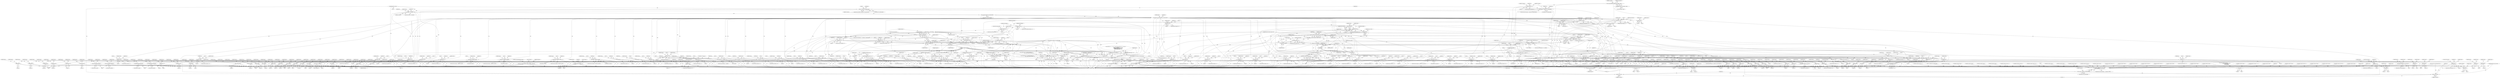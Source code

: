 digraph "0_tcpdump_289c672020280529fd382f3502efab7100d638ec@API" {
"1000322" [label="(Call,rsvp_obj_len-sizeof(struct rsvp_object_header))"];
"1000301" [label="(Call,tlen < rsvp_obj_len)"];
"1000172" [label="(Call,tlen>=sizeof(struct rsvp_object_header))"];
"1000150" [label="(MethodParameterIn,u_int tlen)"];
"1000215" [label="(Call,rsvp_obj_len < sizeof(struct rsvp_object_header))"];
"1000199" [label="(Call,rsvp_obj_len % 4)"];
"1000187" [label="(Call,rsvp_obj_len=EXTRACT_16BITS(rsvp_obj_header->length))"];
"1000189" [label="(Call,EXTRACT_16BITS(rsvp_obj_header->length))"];
"1000320" [label="(Call,obj_tlen=rsvp_obj_len-sizeof(struct rsvp_object_header))"];
"1000349" [label="(Call,obj_tlen < 8)"];
"1000387" [label="(Call,obj_tlen-=8)"];
"1000396" [label="(Call,obj_tlen < 20)"];
"1000440" [label="(Call,obj_tlen-=20)"];
"1000449" [label="(Call,obj_tlen < 36)"];
"1000476" [label="(Call,obj_tlen-=36)"];
"1000485" [label="(Call,obj_tlen < 26)"];
"1000511" [label="(Call,obj_tlen-=26)"];
"1000520" [label="(Call,obj_tlen < 12)"];
"1000547" [label="(Call,obj_tlen-=12)"];
"1000557" [label="(Call,obj_tlen < 12)"];
"1000584" [label="(Call,obj_tlen-=12)"];
"1000602" [label="(Call,obj_tlen < sizeof(struct in_addr))"];
"1000619" [label="(Call,obj_tlen-=sizeof(struct in_addr))"];
"1000630" [label="(Call,obj_tlen < sizeof(struct in6_addr))"];
"1000647" [label="(Call,obj_tlen-=sizeof(struct in6_addr))"];
"1000667" [label="(Call,obj_tlen < sizeof(struct in_addr))"];
"1000684" [label="(Call,obj_tlen-=sizeof(struct in_addr))"];
"1000695" [label="(Call,obj_tlen < sizeof(struct in6_addr))"];
"1000712" [label="(Call,obj_tlen-=sizeof(struct in6_addr))"];
"1000735" [label="(Call,obj_tlen >= 4)"];
"1000748" [label="(Call,obj_tlen-=4)"];
"1000757" [label="(Call,obj_tlen < 4)"];
"1000772" [label="(Call,obj_tlen-=4)"];
"1000781" [label="(Call,obj_tlen < 12)"];
"1000808" [label="(Call,obj_tlen-=12)"];
"1000826" [label="(Call,obj_tlen < 4)"];
"1000849" [label="(Call,obj_tlen-=4)"];
"1000867" [label="(Call,obj_tlen < 8)"];
"1000888" [label="(Call,obj_tlen-=8)"];
"1000897" [label="(Call,obj_tlen < 20)"];
"1000918" [label="(Call,obj_tlen-=20)"];
"1000927" [label="(Call,obj_tlen < 40)"];
"1000961" [label="(Call,obj_tlen-=40)"];
"1000970" [label="(Call,obj_tlen < 8)"];
"1000991" [label="(Call,obj_tlen-=8)"];
"1001000" [label="(Call,obj_tlen < 16)"];
"1001034" [label="(Call,obj_tlen-=16)"];
"1001052" [label="(Call,obj_tlen >= 4)"];
"1001070" [label="(Call,obj_tlen-=4)"];
"1001079" [label="(Call,obj_tlen < 12)"];
"1001153" [label="(Call,obj_tlen-=12)"];
"1001162" [label="(Call,obj_tlen < 12)"];
"1001230" [label="(Call,obj_tlen-=12)"];
"1001239" [label="(Call,obj_tlen < 4)"];
"1001292" [label="(Call,obj_tlen-=4)"];
"1001311" [label="(Call,obj_tlen >= 4)"];
"1001477" [label="(Call,obj_tlen-=*(obj_tptr+1))"];
"1001502" [label="(Call,obj_tlen < 8)"];
"1001522" [label="(Call,obj_tlen-=8)"];
"1001540" [label="(Call,obj_tlen < 8)"];
"1001560" [label="(Call,obj_tlen-=8)"];
"1001578" [label="(Call,obj_tlen < 4)"];
"1001591" [label="(Call,obj_tlen < 4+namelen)"];
"1001653" [label="(Call,obj_tlen-=4+*(obj_tptr+3))"];
"1001685" [label="(Call,obj_tlen < 4)"];
"1001691" [label="(Call,total_subobj_len = obj_tlen)"];
"1001695" [label="(Call,total_subobj_len > 0)"];
"1001700" [label="(Call,total_subobj_len < 4)"];
"1001751" [label="(Call,subobj_len > total_subobj_len)"];
"1001747" [label="(Call,subobj_len < 4 || subobj_len > total_subobj_len)"];
"1001765" [label="(Call,subobj_len < 8)"];
"1001890" [label="(Call,total_subobj_len-=subobj_len)"];
"1001893" [label="(Call,obj_tptr+=subobj_len)"];
"1001706" [label="(Call,EXTRACT_16BITS(obj_tptr))"];
"1001704" [label="(Call,subobj_len  = EXTRACT_16BITS(obj_tptr))"];
"1001748" [label="(Call,subobj_len < 4)"];
"1001786" [label="(Call,subobj_len < 20)"];
"1001896" [label="(Call,obj_tlen+=subobj_len)"];
"1001824" [label="(Call,subobj_len < 16)"];
"1001864" [label="(Call,subobj_len < 8)"];
"1001711" [label="(Call,EXTRACT_16BITS(obj_tptr+2))"];
"1001710" [label="(Call,(EXTRACT_16BITS(obj_tptr+2))>>8)"];
"1001708" [label="(Call,subobj_type = (EXTRACT_16BITS(obj_tptr+2))>>8)"];
"1001732" [label="(Call,tok2str(rsvp_obj_generalized_uni_values, \"Unknown\", subobj_type))"];
"1001712" [label="(Call,obj_tptr+2)"];
"1001719" [label="(Call,EXTRACT_16BITS(obj_tptr+2))"];
"1001718" [label="(Call,(EXTRACT_16BITS(obj_tptr+2))&0x00FF)"];
"1001716" [label="(Call,af = (EXTRACT_16BITS(obj_tptr+2))&0x00FF)"];
"1001739" [label="(Call,tok2str(af_values, \"Unknown\", af))"];
"1001720" [label="(Call,obj_tptr+2)"];
"1001778" [label="(Call,ipaddr_string(ndo, obj_tptr + 4))"];
"1001799" [label="(Call,ip6addr_string(ndo, obj_tptr + 4))"];
"1003366" [label="(Call,print_unknown_data(ndo, tptr + sizeof(struct rsvp_object_header), \"\n\t    \", /* FIXME indentation */\n                               rsvp_obj_len - sizeof(struct rsvp_object_header)))"];
"1001780" [label="(Call,obj_tptr + 4)"];
"1001801" [label="(Call,obj_tptr + 4)"];
"1001840" [label="(Call,EXTRACT_32BITS(obj_tptr+4))"];
"1001839" [label="(Call,(EXTRACT_32BITS(obj_tptr+4))>>31)"];
"1001841" [label="(Call,obj_tptr+4)"];
"1001847" [label="(Call,EXTRACT_32BITS(obj_tptr+4))"];
"1001846" [label="(Call,(EXTRACT_32BITS(obj_tptr+4))&0xFF)"];
"1001848" [label="(Call,obj_tptr+4)"];
"1001853" [label="(Call,EXTRACT_32BITS(obj_tptr+8))"];
"1001854" [label="(Call,obj_tptr+8)"];
"1001857" [label="(Call,EXTRACT_32BITS(obj_tptr + 12))"];
"1001858" [label="(Call,obj_tptr + 12)"];
"1001879" [label="(Call,EXTRACT_32BITS(obj_tptr + 4))"];
"1001878" [label="(Call,(EXTRACT_32BITS(obj_tptr + 4)) >> 24)"];
"1001880" [label="(Call,obj_tptr + 4)"];
"1001918" [label="(Call,obj_tlen < 8)"];
"1001939" [label="(Call,obj_tlen-=8)"];
"1001954" [label="(Call,obj_tlen < 20)"];
"1001975" [label="(Call,obj_tlen-=20)"];
"1001996" [label="(Call,obj_tlen < 4)"];
"1002011" [label="(Call,obj_tlen-=4)"];
"1002031" [label="(Call,obj_tlen < 4)"];
"1002060" [label="(Call,obj_tlen-=4)"];
"1002064" [label="(Call,obj_tlen >= 4)"];
"1002106" [label="(Call,obj_tlen-=4)"];
"1002116" [label="(Call,rsvp_intserv_print(ndo, obj_tptr, obj_tlen))"];
"1002071" [label="(Call,EXTRACT_16BITS(obj_tptr+2))"];
"1002070" [label="(Call,EXTRACT_16BITS(obj_tptr+2)<<2)"];
"1002068" [label="(Call,intserv_serv_tlen=EXTRACT_16BITS(obj_tptr+2)<<2)"];
"1002110" [label="(Call,intserv_serv_tlen>=4)"];
"1002128" [label="(Call,intserv_serv_tlen-=processed)"];
"1002072" [label="(Call,obj_tptr+2)"];
"1002096" [label="(Call,obj_tptr+1)"];
"1002103" [label="(Call,obj_tptr+=4)"];
"1002114" [label="(Call,processed = rsvp_intserv_print(ndo, obj_tptr, obj_tlen))"];
"1002121" [label="(Call,processed == 0)"];
"1002125" [label="(Call,obj_tlen-=processed)"];
"1002131" [label="(Call,obj_tptr+=processed)"];
"1002146" [label="(Call,obj_tlen < 8)"];
"1002167" [label="(Call,obj_tlen-=8)"];
"1002176" [label="(Call,obj_tlen < 20)"];
"1002197" [label="(Call,obj_tlen-=20)"];
"1002206" [label="(Call,obj_tlen < 20)"];
"1002227" [label="(Call,obj_tlen-=20)"];
"1002236" [label="(Call,obj_tlen < 20)"];
"1002257" [label="(Call,obj_tlen-=20)"];
"1002266" [label="(Call,obj_tlen < 40)"];
"1002300" [label="(Call,obj_tlen-=40)"];
"1002309" [label="(Call,obj_tlen < 8)"];
"1002330" [label="(Call,obj_tlen-=8)"];
"1002339" [label="(Call,obj_tlen < 16)"];
"1002373" [label="(Call,obj_tlen-=16)"];
"1002398" [label="(Call,obj_tlen < sizeof(struct rsvp_obj_frr_t))"];
"1002480" [label="(Call,obj_tlen-=sizeof(struct rsvp_obj_frr_t))"];
"1002491" [label="(Call,obj_tlen < 16)"];
"1002565" [label="(Call,obj_tlen-=16)"];
"1002583" [label="(Call,obj_tlen >= 8)"];
"1002603" [label="(Call,obj_tlen-=8)"];
"1002632" [label="(Call,obj_tlen-=4)"];
"1002651" [label="(Call,obj_tlen < 8)"];
"1002731" [label="(Call,obj_tlen-=8)"];
"1002741" [label="(Call,obj_tlen < 20)"];
"1002801" [label="(Call,obj_tlen-=20)"];
"1002819" [label="(Call,obj_tlen < 4)"];
"1002842" [label="(Call,obj_tlen-=4)"];
"1002849" [label="(Call,obj_tlen >= 2 + padbytes)"];
"1002876" [label="(Call,obj_tlen < *(obj_tptr+1))"];
"1002886" [label="(Call,*(obj_tptr+1) < 2)"];
"1002907" [label="(Call,obj_tlen-=*(obj_tptr+1))"];
"1002913" [label="(Call,obj_tptr+=*(obj_tptr+1))"];
"1002872" [label="(Call,obj_tptr + 1)"];
"1002879" [label="(Call,obj_tptr+1)"];
"1002888" [label="(Call,obj_tptr+1)"];
"1002895" [label="(Call,print_unknown_data(ndo, obj_tptr + 2, \"\n\t\t\", *(obj_tptr + 1) - 2))"];
"1002897" [label="(Call,obj_tptr + 2)"];
"1002903" [label="(Call,obj_tptr + 1)"];
"1002910" [label="(Call,obj_tptr+1)"];
"1002916" [label="(Call,obj_tptr+1)"];
"1002934" [label="(Call,obj_tlen < 8)"];
"1002954" [label="(Call,obj_tlen-=4)"];
"1002961" [label="(Call,obj_tlen >= 4)"];
"1002977" [label="(Call,obj_tlen-=4)"];
"1002995" [label="(Call,obj_tlen < sizeof(struct rsvp_obj_integrity_t))"];
"1003118" [label="(Call,obj_tlen+=sizeof(struct rsvp_obj_integrity_t))"];
"1003138" [label="(Call,obj_tlen < 4)"];
"1003156" [label="(Call,obj_tlen-=4)"];
"1003174" [label="(Call,obj_tlen < 4)"];
"1003210" [label="(Call,obj_tlen < 12)"];
"1003232" [label="(Call,obj_tlen-=12)"];
"1003240" [label="(Call,obj_tlen-=4)"];
"1003250" [label="(Call,obj_tlen >= 4)"];
"1003268" [label="(Call,obj_tlen-=4)"];
"1003286" [label="(Call,obj_tlen < 4)"];
"1003302" [label="(Call,obj_tlen-=4)"];
"1003311" [label="(Call,obj_tlen < 16)"];
"1003327" [label="(Call,obj_tlen-=16)"];
"1003350" [label="(Call,print_unknown_data(ndo, obj_tptr, \"\n\t    \", obj_tlen))"];
"1000328" [label="(Call,ND_TTEST2(*tptr, rsvp_obj_len))"];
"1000327" [label="(Call,!ND_TTEST2(*tptr, rsvp_obj_len))"];
"1003373" [label="(Call,rsvp_obj_len - sizeof(struct rsvp_object_header))"];
"1003377" [label="(Call,tptr+=rsvp_obj_len)"];
"1003380" [label="(Call,tlen-=rsvp_obj_len)"];
"1000919" [label="(Identifier,obj_tlen)"];
"1002127" [label="(Identifier,processed)"];
"1002236" [label="(Call,obj_tlen < 20)"];
"1001690" [label="(Literal,1)"];
"1001853" [label="(Call,EXTRACT_32BITS(obj_tptr+8))"];
"1001700" [label="(Call,total_subobj_len < 4)"];
"1001847" [label="(Call,EXTRACT_32BITS(obj_tptr+4))"];
"1002167" [label="(Call,obj_tlen-=8)"];
"1002208" [label="(Literal,20)"];
"1001766" [label="(Identifier,subobj_len)"];
"1002184" [label="(Identifier,ndo)"];
"1002145" [label="(ControlStructure,if (obj_tlen < 8))"];
"1001976" [label="(Identifier,obj_tlen)"];
"1002032" [label="(Identifier,obj_tlen)"];
"1000487" [label="(Literal,26)"];
"1001714" [label="(Literal,2)"];
"1001733" [label="(Identifier,rsvp_obj_generalized_uni_values)"];
"1002565" [label="(Call,obj_tlen-=16)"];
"1003176" [label="(Literal,4)"];
"1003375" [label="(Call,sizeof(struct rsvp_object_header))"];
"1002331" [label="(Identifier,obj_tlen)"];
"1002653" [label="(Literal,8)"];
"1001231" [label="(Identifier,obj_tlen)"];
"1002848" [label="(ControlStructure,while(obj_tlen >= 2 + padbytes))"];
"1003268" [label="(Call,obj_tlen-=4)"];
"1002994" [label="(ControlStructure,if (obj_tlen < sizeof(struct rsvp_obj_integrity_t)))"];
"1001722" [label="(Literal,2)"];
"1000404" [label="(Identifier,ndo)"];
"1000511" [label="(Call,obj_tlen-=26)"];
"1001314" [label="(Block,)"];
"1000608" [label="(Literal,1)"];
"1001997" [label="(Identifier,obj_tlen)"];
"1002919" [label="(ControlStructure,break;)"];
"1003324" [label="(Call,ip6addr_string(ndo, obj_tptr))"];
"1002881" [label="(Literal,1)"];
"1002877" [label="(Identifier,obj_tlen)"];
"1000905" [label="(Identifier,ndo)"];
"1000867" [label="(Call,obj_tlen < 8)"];
"1001078" [label="(ControlStructure,if (obj_tlen < 12))"];
"1000780" [label="(ControlStructure,if (obj_tlen < 12))"];
"1000992" [label="(Identifier,obj_tlen)"];
"1001843" [label="(Literal,4)"];
"1002109" [label="(ControlStructure,while (intserv_serv_tlen>=4))"];
"1002805" [label="(Identifier,obj_tptr)"];
"1002267" [label="(Identifier,obj_tlen)"];
"1001940" [label="(Identifier,obj_tlen)"];
"1002917" [label="(Identifier,obj_tptr)"];
"1001002" [label="(Literal,16)"];
"1000484" [label="(ControlStructure,if (obj_tlen < 26))"];
"1002004" [label="(Identifier,ndo)"];
"1000328" [label="(Call,ND_TTEST2(*tptr, rsvp_obj_len))"];
"1002569" [label="(Identifier,obj_tptr)"];
"1003120" [label="(Call,sizeof(struct rsvp_obj_integrity_t))"];
"1002228" [label="(Identifier,obj_tlen)"];
"1003181" [label="(Identifier,action)"];
"1001782" [label="(Literal,4)"];
"1002851" [label="(Call,2 + padbytes)"];
"1002983" [label="(ControlStructure,break;)"];
"1000734" [label="(ControlStructure,while(obj_tlen >= 4 ))"];
"1000321" [label="(Identifier,obj_tlen)"];
"1001792" [label="(Call,ND_PRINT((ndo, \"%s    UNI IPv6 TNA address: %s\",\n                                   ident, ip6addr_string(ndo, obj_tptr + 4))))"];
"1000971" [label="(Identifier,obj_tlen)"];
"1000649" [label="(Call,sizeof(struct in6_addr))"];
"1001825" [label="(Identifier,subobj_len)"];
"1002981" [label="(Identifier,obj_tptr)"];
"1000401" [label="(Literal,1)"];
"1001484" [label="(Identifier,obj_tptr)"];
"1001507" [label="(Literal,1)"];
"1001081" [label="(Literal,12)"];
"1001539" [label="(ControlStructure,if (obj_tlen < 8))"];
"1001713" [label="(Identifier,obj_tptr)"];
"1002332" [label="(Literal,8)"];
"1001791" [label="(Literal,1)"];
"1003137" [label="(ControlStructure,if (obj_tlen < 4))"];
"1000331" [label="(Identifier,rsvp_obj_len)"];
"1001841" [label="(Call,obj_tptr+4)"];
"1002482" [label="(Call,sizeof(struct rsvp_obj_frr_t))"];
"1001864" [label="(Call,subobj_len < 8)"];
"1003299" [label="(Call,ipaddr_string(ndo, obj_tptr))"];
"1003240" [label="(Call,obj_tlen-=4)"];
"1001692" [label="(Identifier,total_subobj_len)"];
"1000189" [label="(Call,EXTRACT_16BITS(rsvp_obj_header->length))"];
"1002001" [label="(Literal,1)"];
"1002888" [label="(Call,obj_tptr+1)"];
"1001693" [label="(Identifier,obj_tlen)"];
"1001489" [label="(ControlStructure,break;)"];
"1000200" [label="(Identifier,rsvp_obj_len)"];
"1001776" [label="(Block,)"];
"1000872" [label="(Literal,1)"];
"1002197" [label="(Call,obj_tlen-=20)"];
"1002887" [label="(Call,*(obj_tptr+1))"];
"1001892" [label="(Identifier,subobj_len)"];
"1002227" [label="(Call,obj_tlen-=20)"];
"1001823" [label="(ControlStructure,if (subobj_len < 16))"];
"1001721" [label="(Identifier,obj_tptr)"];
"1000786" [label="(Literal,1)"];
"1002803" [label="(Literal,20)"];
"1002939" [label="(Literal,1)"];
"1001601" [label="(Identifier,ndo)"];
"1003218" [label="(Identifier,ndo)"];
"1002934" [label="(Call,obj_tlen < 8)"];
"1000644" [label="(Call,ip6addr_string(ndo, obj_tptr))"];
"1002338" [label="(ControlStructure,if (obj_tlen < 16))"];
"1000889" [label="(Identifier,obj_tlen)"];
"1001662" [label="(Identifier,obj_tptr)"];
"1001524" [label="(Literal,8)"];
"1001684" [label="(ControlStructure,if (obj_tlen < 4))"];
"1000521" [label="(Identifier,obj_tlen)"];
"1000789" [label="(Identifier,ndo)"];
"1002266" [label="(Call,obj_tlen < 40)"];
"1001780" [label="(Call,obj_tptr + 4)"];
"1001914" [label="(Block,)"];
"1000330" [label="(Identifier,tptr)"];
"1000586" [label="(Literal,12)"];
"1002651" [label="(Call,obj_tlen < 8)"];
"1001292" [label="(Call,obj_tlen-=4)"];
"1000749" [label="(Identifier,obj_tlen)"];
"1002961" [label="(Call,obj_tlen >= 4)"];
"1001230" [label="(Call,obj_tlen-=12)"];
"1002308" [label="(ControlStructure,if (obj_tlen < 8))"];
"1001917" [label="(ControlStructure,if (obj_tlen < 8))"];
"1000629" [label="(ControlStructure,if (obj_tlen < sizeof(struct in6_addr)))"];
"1002963" [label="(Literal,4)"];
"1000303" [label="(Identifier,rsvp_obj_len)"];
"1001770" [label="(Literal,1)"];
"1001962" [label="(Identifier,ndo)"];
"1001167" [label="(Literal,1)"];
"1002031" [label="(Call,obj_tlen < 4)"];
"1002265" [label="(ControlStructure,if (obj_tlen < 40))"];
"1001055" [label="(Block,)"];
"1002879" [label="(Call,obj_tptr+1)"];
"1000875" [label="(Identifier,ndo)"];
"1002958" [label="(Identifier,obj_tptr)"];
"1002619" [label="(Block,)"];
"1002819" [label="(Call,obj_tlen < 4)"];
"1001560" [label="(Call,obj_tlen-=8)"];
"1001234" [label="(Identifier,obj_tptr)"];
"1002126" [label="(Identifier,obj_tlen)"];
"1002399" [label="(Identifier,obj_tlen)"];
"1001523" [label="(Identifier,obj_tlen)"];
"1001718" [label="(Call,(EXTRACT_16BITS(obj_tptr+2))&0x00FF)"];
"1001704" [label="(Call,subobj_len  = EXTRACT_16BITS(obj_tptr))"];
"1002364" [label="(Call,ipaddr_string(ndo, obj_tptr+8))"];
"1002205" [label="(ControlStructure,if (obj_tlen < 20))"];
"1001735" [label="(Identifier,subobj_type)"];
"1002015" [label="(Identifier,obj_tptr)"];
"1001968" [label="(Call,ip6addr_string(ndo, obj_tptr))"];
"1001247" [label="(Identifier,ndo)"];
"1001732" [label="(Call,tok2str(rsvp_obj_generalized_uni_values, \"Unknown\", subobj_type))"];
"1001750" [label="(Literal,4)"];
"1000932" [label="(Literal,1)"];
"1001726" [label="(Identifier,ndo)"];
"1000684" [label="(Call,obj_tlen-=sizeof(struct in_addr))"];
"1001540" [label="(Call,obj_tlen < 8)"];
"1002909" [label="(Call,*(obj_tptr+1))"];
"1000686" [label="(Call,sizeof(struct in_addr))"];
"1000756" [label="(ControlStructure,if (obj_tlen < 4))"];
"1002598" [label="(Call,ipaddr_string(ndo, obj_tptr + 4))"];
"1000519" [label="(ControlStructure,if (obj_tlen < 12))"];
"1000324" [label="(Call,sizeof(struct rsvp_object_header))"];
"1001756" [label="(Identifier,subobj_type)"];
"1002960" [label="(ControlStructure,while(obj_tlen >= 4))"];
"1001708" [label="(Call,subobj_type = (EXTRACT_16BITS(obj_tptr+2))>>8)"];
"1001852" [label="(Block,)"];
"1000327" [label="(Call,!ND_TTEST2(*tptr, rsvp_obj_len))"];
"1000388" [label="(Identifier,obj_tlen)"];
"1000188" [label="(Identifier,rsvp_obj_len)"];
"1001084" [label="(Literal,1)"];
"1000198" [label="(ControlStructure,if(rsvp_obj_len % 4))"];
"1002849" [label="(Call,obj_tlen >= 2 + padbytes)"];
"1002897" [label="(Call,obj_tptr + 2)"];
"1003242" [label="(Literal,4)"];
"1001504" [label="(Literal,8)"];
"1000969" [label="(ControlStructure,if (obj_tlen < 8))"];
"1001501" [label="(ControlStructure,if (obj_tlen < 8))"];
"1002603" [label="(Call,obj_tlen-=8)"];
"1001580" [label="(Literal,4)"];
"1003140" [label="(Literal,4)"];
"1001034" [label="(Call,obj_tlen-=16)"];
"1003215" [label="(Literal,1)"];
"1002177" [label="(Identifier,obj_tlen)"];
"1003291" [label="(Literal,1)"];
"1001312" [label="(Identifier,obj_tlen)"];
"1002098" [label="(Literal,1)"];
"1003138" [label="(Call,obj_tlen < 4)"];
"1001786" [label="(Call,subobj_len < 20)"];
"1002120" [label="(ControlStructure,if (processed == 0))"];
"1001767" [label="(Literal,8)"];
"1001849" [label="(Identifier,obj_tptr)"];
"1003233" [label="(Identifier,obj_tlen)"];
"1003316" [label="(Literal,1)"];
"1003310" [label="(ControlStructure,if (obj_tlen < 16))"];
"1002850" [label="(Identifier,obj_tlen)"];
"1001878" [label="(Call,(EXTRACT_32BITS(obj_tptr + 4)) >> 24)"];
"1001711" [label="(Call,EXTRACT_16BITS(obj_tptr+2))"];
"1000616" [label="(Call,ipaddr_string(ndo, obj_tptr))"];
"1000214" [label="(ControlStructure,if(rsvp_obj_len < sizeof(struct rsvp_object_header)))"];
"1002116" [label="(Call,rsvp_intserv_print(ndo, obj_tptr, obj_tlen))"];
"1001709" [label="(Identifier,subobj_type)"];
"1000935" [label="(Identifier,ndo)"];
"1000782" [label="(Identifier,obj_tlen)"];
"1003302" [label="(Call,obj_tlen-=4)"];
"1001655" [label="(Call,4+*(obj_tptr+3))"];
"1000187" [label="(Call,rsvp_obj_len=EXTRACT_16BITS(rsvp_obj_header->length))"];
"1000991" [label="(Call,obj_tlen-=8)"];
"1000676" [label="(Identifier,ndo)"];
"1001870" [label="(Literal,1)"];
"1001537" [label="(Block,)"];
"1002826" [label="(Identifier,padbytes)"];
"1000831" [label="(Literal,1)"];
"1002733" [label="(Literal,8)"];
"1000528" [label="(Identifier,ndo)"];
"1002492" [label="(Identifier,obj_tlen)"];
"1002168" [label="(Identifier,obj_tlen)"];
"1003210" [label="(Call,obj_tlen < 12)"];
"1002955" [label="(Identifier,obj_tlen)"];
"1000440" [label="(Call,obj_tlen-=20)"];
"1002250" [label="(Call,ipaddr_string(ndo, obj_tptr))"];
"1000173" [label="(Identifier,tlen)"];
"1002151" [label="(Literal,1)"];
"1000668" [label="(Identifier,obj_tlen)"];
"1002911" [label="(Identifier,obj_tptr)"];
"1000442" [label="(Literal,20)"];
"1003378" [label="(Identifier,tptr)"];
"1002033" [label="(Literal,4)"];
"1002071" [label="(Call,EXTRACT_16BITS(obj_tptr+2))"];
"1000714" [label="(Call,sizeof(struct in6_addr))"];
"1000326" [label="(ControlStructure,if (!ND_TTEST2(*tptr, rsvp_obj_len)))"];
"1000717" [label="(Identifier,obj_tptr)"];
"1001746" [label="(ControlStructure,if(subobj_len < 4 || subobj_len > total_subobj_len))"];
"1003249" [label="(ControlStructure,while(obj_tlen >= 4 ))"];
"1001695" [label="(Call,total_subobj_len > 0)"];
"1001477" [label="(Call,obj_tlen-=*(obj_tptr+1))"];
"1002656" [label="(Literal,1)"];
"1003135" [label="(Block,)"];
"1001294" [label="(Literal,4)"];
"1002875" [label="(ControlStructure,if (obj_tlen < *(obj_tptr+1)))"];
"1001855" [label="(Identifier,obj_tptr)"];
"1002732" [label="(Identifier,obj_tlen)"];
"1001240" [label="(Identifier,obj_tlen)"];
"1003287" [label="(Identifier,obj_tlen)"];
"1000695" [label="(Call,obj_tlen < sizeof(struct in6_addr))"];
"1001918" [label="(Call,obj_tlen < 8)"];
"1002499" [label="(Identifier,bw)"];
"1001025" [label="(Call,ipaddr_string(ndo, obj_tptr+8))"];
"1000548" [label="(Identifier,obj_tlen)"];
"1002310" [label="(Identifier,obj_tlen)"];
"1000441" [label="(Identifier,obj_tlen)"];
"1002244" [label="(Identifier,ndo)"];
"1001074" [label="(Identifier,obj_tptr)"];
"1001161" [label="(ControlStructure,if (obj_tlen < 12))"];
"1001705" [label="(Identifier,subobj_len)"];
"1001545" [label="(Literal,1)"];
"1002731" [label="(Call,obj_tlen-=8)"];
"1002373" [label="(Call,obj_tlen-=16)"];
"1001310" [label="(ControlStructure,while(obj_tlen >= 4 ))"];
"1002844" [label="(Literal,4)"];
"1002314" [label="(Literal,1)"];
"1002979" [label="(Literal,4)"];
"1003352" [label="(Identifier,obj_tptr)"];
"1001405" [label="(Call,ipaddr_string(ndo, obj_tptr+2))"];
"1002169" [label="(Literal,8)"];
"1003373" [label="(Call,rsvp_obj_len - sizeof(struct rsvp_object_header))"];
"1002956" [label="(Literal,4)"];
"1000395" [label="(ControlStructure,if (obj_tlen < 20))"];
"1003286" [label="(Call,obj_tlen < 4)"];
"1002871" [label="(Call,*(obj_tptr + 1))"];
"1002160" [label="(Call,ipaddr_string(ndo, obj_tptr))"];
"1000685" [label="(Identifier,obj_tlen)"];
"1001719" [label="(Call,EXTRACT_16BITS(obj_tptr+2))"];
"1002229" [label="(Literal,20)"];
"1001478" [label="(Identifier,obj_tlen)"];
"1001876" [label="(Block,)"];
"1000834" [label="(Identifier,ndo)"];
"1001854" [label="(Call,obj_tptr+8)"];
"1002261" [label="(Identifier,obj_tptr)"];
"1002347" [label="(Identifier,ndo)"];
"1000758" [label="(Identifier,obj_tlen)"];
"1002746" [label="(Literal,1)"];
"1003118" [label="(Call,obj_tlen+=sizeof(struct rsvp_obj_integrity_t))"];
"1001653" [label="(Call,obj_tlen-=4+*(obj_tptr+3))"];
"1002916" [label="(Call,obj_tptr+1)"];
"1003160" [label="(Identifier,obj_tptr)"];
"1000738" [label="(Block,)"];
"1001890" [label="(Call,total_subobj_len-=subobj_len)"];
"1003244" [label="(Identifier,obj_tptr)"];
"1002633" [label="(Identifier,obj_tlen)"];
"1000177" [label="(Call,ND_TCHECK2(*tptr, sizeof(struct rsvp_object_header)))"];
"1000603" [label="(Identifier,obj_tlen)"];
"1000911" [label="(Call,ip6addr_string(ndo, obj_tptr))"];
"1000513" [label="(Literal,26)"];
"1001751" [label="(Call,subobj_len > total_subobj_len)"];
"1001844" [label="(Literal,31)"];
"1000205" [label="(Identifier,ndo)"];
"1001794" [label="(Identifier,ndo)"];
"1000752" [label="(Identifier,obj_tptr)"];
"1001318" [label="(Identifier,obj_tptr)"];
"1002074" [label="(Literal,2)"];
"1000171" [label="(ControlStructure,while(tlen>=sizeof(struct rsvp_object_header)))"];
"1003312" [label="(Identifier,obj_tlen)"];
"1002677" [label="(Call,ipaddr_string(ndo, obj_tptr))"];
"1001654" [label="(Identifier,obj_tlen)"];
"1000216" [label="(Identifier,rsvp_obj_len)"];
"1000918" [label="(Call,obj_tlen-=20)"];
"1000631" [label="(Identifier,obj_tlen)"];
"1003253" [label="(Block,)"];
"1000477" [label="(Identifier,obj_tlen)"];
"1001087" [label="(Identifier,ndo)"];
"1000853" [label="(Identifier,obj_tptr)"];
"1003285" [label="(ControlStructure,if (obj_tlen < 4))"];
"1001996" [label="(Call,obj_tlen < 4)"];
"1002857" [label="(Identifier,ndo)"];
"1001858" [label="(Call,obj_tptr + 12)"];
"1002967" [label="(Identifier,ndo)"];
"1001051" [label="(ControlStructure,while(obj_tlen >= 4 ))"];
"1002913" [label="(Call,obj_tptr+=*(obj_tptr+1))"];
"1003329" [label="(Literal,16)"];
"1001800" [label="(Identifier,ndo)"];
"1001079" [label="(Call,obj_tlen < 12)"];
"1000547" [label="(Call,obj_tlen-=12)"];
"1000558" [label="(Identifier,obj_tlen)"];
"1002493" [label="(Literal,16)"];
"1001716" [label="(Call,af = (EXTRACT_16BITS(obj_tptr+2))&0x00FF)"];
"1000351" [label="(Literal,8)"];
"1000849" [label="(Call,obj_tlen-=4)"];
"1002914" [label="(Identifier,obj_tptr)"];
"1003212" [label="(Literal,12)"];
"1001896" [label="(Call,obj_tlen+=subobj_len)"];
"1001998" [label="(Literal,4)"];
"1001578" [label="(Call,obj_tlen < 4)"];
"1000783" [label="(Literal,12)"];
"1001897" [label="(Identifier,obj_tlen)"];
"1002609" [label="(ControlStructure,break;)"];
"1001548" [label="(Identifier,ndo)"];
"1002107" [label="(Identifier,obj_tlen)"];
"1001526" [label="(Identifier,obj_tptr)"];
"1000602" [label="(Call,obj_tlen < sizeof(struct in_addr))"];
"1001163" [label="(Identifier,obj_tlen)"];
"1002121" [label="(Call,processed == 0)"];
"1002117" [label="(Identifier,ndo)"];
"1000222" [label="(Identifier,ndo)"];
"1000448" [label="(ControlStructure,if (obj_tlen < 36))"];
"1002125" [label="(Call,obj_tlen-=processed)"];
"1002605" [label="(Literal,8)"];
"1003098" [label="(Call,signature_verify(ndo, pptr, plen,\n                                            obj_ptr.rsvp_obj_integrity->digest,\n                                            rsvp_clear_checksum,\n                                            rsvp_com_header))"];
"1000485" [label="(Call,obj_tlen < 26)"];
"1002114" [label="(Call,processed = rsvp_intserv_print(ndo, obj_tptr, obj_tlen))"];
"1001058" [label="(Identifier,ndo)"];
"1000902" [label="(Literal,1)"];
"1001590" [label="(ControlStructure,if (obj_tlen < 4+namelen))"];
"1000148" [label="(MethodParameterIn,const u_char *tptr)"];
"1002905" [label="(Literal,1)"];
"1002190" [label="(Call,ip6addr_string(ndo, obj_tptr))"];
"1002235" [label="(ControlStructure,if (obj_tlen < 20))"];
"1002742" [label="(Identifier,obj_tlen)"];
"1001740" [label="(Identifier,af_values)"];
"1003283" [label="(Block,)"];
"1002907" [label="(Call,obj_tlen-=*(obj_tptr+1))"];
"1001838" [label="(Block,)"];
"1002903" [label="(Call,obj_tptr + 1)"];
"1002816" [label="(Block,)"];
"1002735" [label="(Identifier,obj_tptr)"];
"1000329" [label="(Call,*tptr)"];
"1000993" [label="(Literal,8)"];
"1000757" [label="(Call,obj_tlen < 4)"];
"1001857" [label="(Call,EXTRACT_32BITS(obj_tptr + 12))"];
"1000174" [label="(Call,sizeof(struct rsvp_object_header))"];
"1001731" [label="(Block,)"];
"1000336" [label="(Identifier,hexdump)"];
"1001614" [label="(Call,safeputchar(ndo, *(obj_tptr + 4 + i)))"];
"1002485" [label="(Identifier,obj_tptr)"];
"1001764" [label="(ControlStructure,if (subobj_len < 8))"];
"1001053" [label="(Identifier,obj_tlen)"];
"1002491" [label="(Call,obj_tlen < 16)"];
"1002131" [label="(Call,obj_tptr+=processed)"];
"1003004" [label="(Identifier,obj_ptr)"];
"1000972" [label="(Literal,8)"];
"1003158" [label="(Literal,4)"];
"1000881" [label="(Call,ipaddr_string(ndo, obj_tptr))"];
"1003123" [label="(Identifier,obj_tptr)"];
"1000750" [label="(Literal,4)"];
"1000559" [label="(Literal,12)"];
"1001880" [label="(Call,obj_tptr + 4)"];
"1002070" [label="(Call,EXTRACT_16BITS(obj_tptr+2)<<2)"];
"1002977" [label="(Call,obj_tlen-=4)"];
"1001593" [label="(Call,4+namelen)"];
"1001840" [label="(Call,EXTRACT_32BITS(obj_tptr+4))"];
"1001785" [label="(ControlStructure,if (subobj_len < 20))"];
"1003366" [label="(Call,print_unknown_data(ndo, tptr + sizeof(struct rsvp_object_header), \"\n\t    \", /* FIXME indentation */\n                               rsvp_obj_len - sizeof(struct rsvp_object_header)))"];
"1003273" [label="(ControlStructure,break;)"];
"1003367" [label="(Identifier,ndo)"];
"1001779" [label="(Identifier,ndo)"];
"1001865" [label="(Identifier,subobj_len)"];
"1002123" [label="(Literal,0)"];
"1000694" [label="(ControlStructure,if (obj_tlen < sizeof(struct in6_addr)))"];
"1002258" [label="(Identifier,obj_tlen)"];
"1000970" [label="(Call,obj_tlen < 8)"];
"1002395" [label="(Block,)"];
"1002874" [label="(Literal,1)"];
"1002872" [label="(Call,obj_tptr + 1)"];
"1002912" [label="(Literal,1)"];
"1000754" [label="(ControlStructure,break;)"];
"1001699" [label="(ControlStructure,if (total_subobj_len < 4))"];
"1001831" [label="(Call,ND_PRINT((ndo, \"%s    U-bit: %x, Label type: %u, Logical port id: %u, Label: %u\",\n                               ident,\n                               ((EXTRACT_32BITS(obj_tptr+4))>>31),\n                               ((EXTRACT_32BITS(obj_tptr+4))&0xFF),\n                               EXTRACT_32BITS(obj_tptr+8),\n                               EXTRACT_32BITS(obj_tptr + 12))))"];
"1001939" [label="(Call,obj_tlen-=8)"];
"1003119" [label="(Identifier,obj_tlen)"];
"1002767" [label="(Call,ip6addr_string(ndo, obj_tptr))"];
"1002133" [label="(Identifier,processed)"];
"1000556" [label="(ControlStructure,if (obj_tlen < 12))"];
"1000506" [label="(Call,ip6addr_string(ndo, obj_tptr + 8))"];
"1002011" [label="(Call,obj_tlen-=4)"];
"1000322" [label="(Call,rsvp_obj_len-sizeof(struct rsvp_object_header))"];
"1002876" [label="(Call,obj_tlen < *(obj_tptr+1))"];
"1002964" [label="(Block,)"];
"1001707" [label="(Identifier,obj_tptr)"];
"1001592" [label="(Identifier,obj_tlen)"];
"1001000" [label="(Call,obj_tlen < 16)"];
"1002300" [label="(Call,obj_tlen-=40)"];
"1000350" [label="(Identifier,obj_tlen)"];
"1002584" [label="(Identifier,obj_tlen)"];
"1001977" [label="(Literal,20)"];
"1000978" [label="(Identifier,ndo)"];
"1000357" [label="(Identifier,ndo)"];
"1000599" [label="(Block,)"];
"1000899" [label="(Literal,20)"];
"1000302" [label="(Identifier,tlen)"];
"1002060" [label="(Call,obj_tlen-=4)"];
"1002582" [label="(ControlStructure,while(obj_tlen >= 8))"];
"1001503" [label="(Identifier,obj_tlen)"];
"1001739" [label="(Call,tok2str(af_values, \"Unknown\", af))"];
"1002274" [label="(Identifier,ndo)"];
"1001598" [label="(Literal,1)"];
"1002132" [label="(Identifier,obj_tptr)"];
"1001564" [label="(Identifier,obj_tptr)"];
"1003175" [label="(Identifier,obj_tlen)"];
"1001747" [label="(Call,subobj_len < 4 || subobj_len > total_subobj_len)"];
"1000486" [label="(Identifier,obj_tlen)"];
"1000349" [label="(Call,obj_tlen < 8)"];
"1001848" [label="(Call,obj_tptr+4)"];
"1001956" [label="(Literal,20)"];
"1002072" [label="(Call,obj_tptr+2)"];
"1000741" [label="(Identifier,ndo)"];
"1000314" [label="(Call,obj_tptr=tptr+sizeof(struct rsvp_object_header))"];
"1000866" [label="(ControlStructure,if (obj_tlen < 8))"];
"1002904" [label="(Identifier,obj_tptr)"];
"1000827" [label="(Identifier,obj_tlen)"];
"1000965" [label="(Identifier,obj_tptr)"];
"1003156" [label="(Call,obj_tlen-=4)"];
"1001753" [label="(Identifier,total_subobj_len)"];
"1003384" [label="(Literal,0)"];
"1002902" [label="(Call,*(obj_tptr + 1))"];
"1000696" [label="(Identifier,obj_tlen)"];
"1001498" [label="(Block,)"];
"1001846" [label="(Call,(EXTRACT_32BITS(obj_tptr+4))&0xFF)"];
"1002257" [label="(Call,obj_tlen-=20)"];
"1002397" [label="(ControlStructure,if (obj_tlen < sizeof(struct rsvp_obj_frr_t)))"];
"1002915" [label="(Call,*(obj_tptr+1))"];
"1003288" [label="(Literal,4)"];
"1001575" [label="(Block,)"];
"1001955" [label="(Identifier,obj_tlen)"];
"1002895" [label="(Call,print_unknown_data(ndo, obj_tptr + 2, \"\n\t\t\", *(obj_tptr + 1) - 2))"];
"1001920" [label="(Literal,8)"];
"1002304" [label="(Identifier,obj_tptr)"];
"1000664" [label="(Block,)"];
"1001787" [label="(Identifier,subobj_len)"];
"1003380" [label="(Call,tlen-=rsvp_obj_len)"];
"1000410" [label="(Call,ip6addr_string(ndo, obj_tptr))"];
"1002323" [label="(Call,ipaddr_string(ndo, obj_tptr))"];
"1002845" [label="(Call,obj_tptr+=4)"];
"1000952" [label="(Call,ip6addr_string(ndo, obj_tptr+20))"];
"1002801" [label="(Call,obj_tlen-=20)"];
"1001839" [label="(Call,(EXTRACT_32BITS(obj_tptr+4))>>31)"];
"1001894" [label="(Identifier,obj_tptr)"];
"1000850" [label="(Identifier,obj_tlen)"];
"1002854" [label="(Block,)"];
"1002012" [label="(Identifier,obj_tlen)"];
"1000585" [label="(Identifier,obj_tlen)"];
"1002143" [label="(Block,)"];
"1002178" [label="(Literal,20)"];
"1003270" [label="(Literal,4)"];
"1000647" [label="(Call,obj_tlen-=sizeof(struct in6_addr))"];
"1001943" [label="(Identifier,obj_tptr)"];
"1000145" [label="(MethodParameterIn,netdissect_options *ndo)"];
"1002148" [label="(Literal,8)"];
"1002147" [label="(Identifier,obj_tlen)"];
"1001773" [label="(Identifier,ndo)"];
"1001891" [label="(Identifier,total_subobj_len)"];
"1002198" [label="(Identifier,obj_tlen)"];
"1001157" [label="(Identifier,obj_tptr)"];
"1000709" [label="(Call,ip6addr_string(ndo, obj_tptr))"];
"1001826" [label="(Literal,16)"];
"1001702" [label="(Literal,4)"];
"1002334" [label="(Identifier,obj_tptr)"];
"1001895" [label="(Identifier,subobj_len)"];
"1002910" [label="(Call,obj_tptr+1)"];
"1002110" [label="(Call,intserv_serv_tlen>=4)"];
"1001696" [label="(Identifier,total_subobj_len)"];
"1003232" [label="(Call,obj_tlen-=12)"];
"1002820" [label="(Identifier,obj_tlen)"];
"1000512" [label="(Identifier,obj_tlen)"];
"1001293" [label="(Identifier,obj_tlen)"];
"1000897" [label="(Call,obj_tlen < 20)"];
"1001678" [label="(Block,)"];
"1001856" [label="(Literal,8)"];
"1001311" [label="(Call,obj_tlen >= 4)"];
"1003139" [label="(Identifier,obj_tlen)"];
"1000215" [label="(Call,rsvp_obj_len < sizeof(struct rsvp_object_header))"];
"1003331" [label="(Identifier,obj_tptr)"];
"1002171" [label="(Identifier,obj_tptr)"];
"1000323" [label="(Identifier,rsvp_obj_len)"];
"1000712" [label="(Call,obj_tlen-=sizeof(struct in6_addr))"];
"1002741" [label="(Call,obj_tlen < 20)"];
"1000457" [label="(Identifier,ndo)"];
"1001052" [label="(Call,obj_tlen >= 4)"];
"1000542" [label="(Call,ipaddr_string(ndo, obj_tptr + 8))"];
"1002271" [label="(Literal,1)"];
"1001979" [label="(Identifier,obj_tptr)"];
"1001049" [label="(Block,)"];
"1002119" [label="(Identifier,obj_tlen)"];
"1003368" [label="(Call,tptr + sizeof(struct rsvp_object_header))"];
"1001241" [label="(Literal,4)"];
"1003328" [label="(Identifier,obj_tlen)"];
"1003353" [label="(Literal,\"\n\t    \")"];
"1002067" [label="(Block,)"];
"1002113" [label="(Block,)"];
"1002824" [label="(Literal,1)"];
"1001076" [label="(ControlStructure,break;)"];
"1002404" [label="(Literal,1)"];
"1000588" [label="(Identifier,obj_tptr)"];
"1001155" [label="(Literal,12)"];
"1002900" [label="(Literal,\"\n\t\t\")"];
"1002134" [label="(ControlStructure,break;)"];
"1000451" [label="(Literal,36)"];
"1000619" [label="(Call,obj_tlen-=sizeof(struct in_addr))"];
"1001993" [label="(Block,)"];
"1002339" [label="(Call,obj_tlen < 16)"];
"1001953" [label="(ControlStructure,if (obj_tlen < 20))"];
"1002480" [label="(Call,obj_tlen-=sizeof(struct rsvp_obj_frr_t))"];
"1001720" [label="(Call,obj_tptr+2)"];
"1001923" [label="(Literal,1)"];
"1000748" [label="(Call,obj_tlen-=4)"];
"1003377" [label="(Call,tptr+=rsvp_obj_len)"];
"1001717" [label="(Identifier,af)"];
"1000624" [label="(Identifier,obj_tptr)"];
"1002238" [label="(Literal,20)"];
"1002899" [label="(Literal,2)"];
"1000648" [label="(Identifier,obj_tlen)"];
"1003351" [label="(Identifier,ndo)"];
"1001703" [label="(ControlStructure,goto invalid;)"];
"1003269" [label="(Identifier,obj_tlen)"];
"1002231" [label="(Identifier,obj_tptr)"];
"1002996" [label="(Identifier,obj_tlen)"];
"1000490" [label="(Literal,1)"];
"1001995" [label="(ControlStructure,if (obj_tlen < 4))"];
"1002199" [label="(Literal,20)"];
"1003209" [label="(ControlStructure,if (obj_tlen < 12))"];
"1003303" [label="(Identifier,obj_tlen)"];
"1001975" [label="(Call,obj_tlen-=20)"];
"1002566" [label="(Identifier,obj_tlen)"];
"1001882" [label="(Literal,4)"];
"1003311" [label="(Call,obj_tlen < 16)"];
"1000810" [label="(Literal,12)"];
"1000781" [label="(Call,obj_tlen < 12)"];
"1001712" [label="(Call,obj_tptr+2)"];
"1001744" [label="(Identifier,af)"];
"1002075" [label="(Literal,2)"];
"1000190" [label="(Call,rsvp_obj_header->length)"];
"1000995" [label="(Identifier,obj_tptr)"];
"1002039" [label="(Identifier,ndo)"];
"1003379" [label="(Identifier,rsvp_obj_len)"];
"1002317" [label="(Identifier,ndo)"];
"1002340" [label="(Identifier,obj_tlen)"];
"1000354" [label="(Literal,1)"];
"1001697" [label="(Literal,0)"];
"1000621" [label="(Call,sizeof(struct in_addr))"];
"1000611" [label="(Identifier,ndo)"];
"1000888" [label="(Call,obj_tlen-=8)"];
"1000300" [label="(ControlStructure,if(tlen < rsvp_obj_len))"];
"1000975" [label="(Literal,1)"];
"1002935" [label="(Identifier,obj_tlen)"];
"1001788" [label="(Literal,20)"];
"1000549" [label="(Literal,12)"];
"1002374" [label="(Identifier,obj_tlen)"];
"1001238" [label="(ControlStructure,if (obj_tlen < 4))"];
"1000999" [label="(ControlStructure,if (obj_tlen < 16))"];
"1001522" [label="(Call,obj_tlen-=8)"];
"1001583" [label="(Literal,1)"];
"1001932" [label="(Call,ipaddr_string(ndo, obj_tptr))"];
"1002375" [label="(Literal,16)"];
"1000864" [label="(Block,)"];
"1002065" [label="(Identifier,obj_tlen)"];
"1000713" [label="(Identifier,obj_tlen)"];
"1001883" [label="(Literal,24)"];
"1002886" [label="(Call,*(obj_tptr+1) < 2)"];
"1003356" [label="(ControlStructure,if (ndo->ndo_vflag > 1 || hexdump == TRUE))"];
"1001313" [label="(Literal,4)"];
"1003143" [label="(Literal,1)"];
"1001752" [label="(Identifier,subobj_len)"];
"1003146" [label="(Identifier,ndo)"];
"1000525" [label="(Literal,1)"];
"1001561" [label="(Identifier,obj_tlen)"];
"1003179" [label="(Literal,1)"];
"1000689" [label="(Identifier,obj_tptr)"];
"1001541" [label="(Identifier,obj_tlen)"];
"1002894" [label="(Literal,1)"];
"1000601" [label="(ControlStructure,if (obj_tlen < sizeof(struct in_addr)))"];
"1000774" [label="(Literal,4)"];
"1001850" [label="(Literal,4)"];
"1002933" [label="(ControlStructure,if (obj_tlen < 8))"];
"1002884" [label="(Literal,1)"];
"1002589" [label="(Identifier,ndo)"];
"1001898" [label="(Identifier,subobj_len)"];
"1000697" [label="(Call,sizeof(struct in6_addr))"];
"1001738" [label="(Block,)"];
"1000515" [label="(Identifier,obj_tptr)"];
"1002096" [label="(Call,obj_tptr+1)"];
"1001164" [label="(Literal,12)"];
"1000667" [label="(Call,obj_tlen < sizeof(struct in_addr))"];
"1002341" [label="(Literal,16)"];
"1001842" [label="(Identifier,obj_tptr)"];
"1000562" [label="(Literal,1)"];
"1001741" [label="(Literal,\"Unknown\")"];
"1001926" [label="(Identifier,ndo)"];
"1002095" [label="(Call,*(obj_tptr+1))"];
"1003306" [label="(Identifier,obj_tptr)"];
"1002220" [label="(Call,ip6addr_string(ndo, obj_tptr))"];
"1001562" [label="(Literal,8)"];
"1003206" [label="(Block,)"];
"1001734" [label="(Literal,\"Unknown\")"];
"1002068" [label="(Call,intserv_serv_tlen=EXTRACT_16BITS(obj_tptr+2)<<2)"];
"1000565" [label="(Identifier,ndo)"];
"1002658" [label="(Identifier,error_code)"];
"1001802" [label="(Identifier,obj_tptr)"];
"1000701" [label="(Literal,1)"];
"1002130" [label="(Identifier,processed)"];
"1001830" [label="(Literal,1)"];
"1003304" [label="(Literal,4)"];
"1001005" [label="(Literal,1)"];
"1001001" [label="(Identifier,obj_tlen)"];
"1002586" [label="(Block,)"];
"1003157" [label="(Identifier,obj_tlen)"];
"1000892" [label="(Identifier,obj_tptr)"];
"1001851" [label="(Literal,0xFF)"];
"1003173" [label="(ControlStructure,if (obj_tlen < 4))"];
"1003350" [label="(Call,print_unknown_data(ndo, obj_tptr, \"\n\t    \", obj_tlen))"];
"1002407" [label="(Identifier,bw)"];
"1001154" [label="(Identifier,obj_tlen)"];
"1000632" [label="(Call,sizeof(struct in6_addr))"];
"1000927" [label="(Call,obj_tlen < 40)"];
"1000397" [label="(Identifier,obj_tlen)"];
"1001723" [label="(Literal,0x00FF)"];
"1001737" [label="(Identifier,subobj_type)"];
"1002064" [label="(Call,obj_tlen >= 4)"];
"1003327" [label="(Call,obj_tlen-=16)"];
"1000493" [label="(Identifier,ndo)"];
"1000808" [label="(Call,obj_tlen-=12)"];
"1000620" [label="(Identifier,obj_tlen)"];
"1002268" [label="(Literal,40)"];
"1002057" [label="(Call,obj_tptr+=4)"];
"1002647" [label="(Block,)"];
"1000928" [label="(Identifier,obj_tlen)"];
"1001797" [label="(Block,)"];
"1002818" [label="(ControlStructure,if (obj_tlen < 4))"];
"1000812" [label="(Identifier,obj_tptr)"];
"1002036" [label="(Literal,1)"];
"1002237" [label="(Identifier,obj_tlen)"];
"1002891" [label="(Literal,2)"];
"1000736" [label="(Identifier,obj_tlen)"];
"1003250" [label="(Call,obj_tlen >= 4)"];
"1003256" [label="(Identifier,ndo)"];
"1002878" [label="(Call,*(obj_tptr+1))"];
"1003354" [label="(Identifier,obj_tlen)"];
"1001771" [label="(Call,ND_PRINT((ndo, \"%s    UNI IPv4 TNA address: %s\",\n                                   ident, ipaddr_string(ndo, obj_tptr + 4))))"];
"1000199" [label="(Call,rsvp_obj_len % 4)"];
"1000363" [label="(Call,ipaddr_string(ndo, obj_tptr))"];
"1001860" [label="(Literal,12)"];
"1000773" [label="(Identifier,obj_tlen)"];
"1002481" [label="(Identifier,obj_tlen)"];
"1001296" [label="(Identifier,obj_tptr)"];
"1003001" [label="(Literal,1)"];
"1002028" [label="(Block,)"];
"1000315" [label="(Identifier,obj_tptr)"];
"1002176" [label="(Call,obj_tlen < 20)"];
"1002583" [label="(Call,obj_tlen >= 8)"];
"1001585" [label="(Identifier,namelen)"];
"1001742" [label="(Identifier,af)"];
"1001715" [label="(Literal,8)"];
"1002066" [label="(Literal,4)"];
"1003211" [label="(Identifier,obj_tlen)"];
"1003319" [label="(Identifier,ndo)"];
"1000522" [label="(Literal,12)"];
"1000681" [label="(Call,ipaddr_string(ndo, obj_tptr))"];
"1002129" [label="(Identifier,intserv_serv_tlen)"];
"1002154" [label="(Identifier,ndo)"];
"1002259" [label="(Literal,20)"];
"1002846" [label="(Identifier,obj_tptr)"];
"1000652" [label="(Identifier,obj_tptr)"];
"1000301" [label="(Call,tlen < rsvp_obj_len)"];
"1003252" [label="(Literal,4)"];
"1002634" [label="(Literal,4)"];
"1001072" [label="(Literal,4)"];
"1000636" [label="(Literal,1)"];
"1001686" [label="(Identifier,obj_tlen)"];
"1000920" [label="(Literal,20)"];
"1000346" [label="(Block,)"];
"1002201" [label="(Identifier,obj_tptr)"];
"1000217" [label="(Call,sizeof(struct rsvp_object_header))"];
"1002118" [label="(Identifier,obj_tptr)"];
"1000732" [label="(Block,)"];
"1001873" [label="(Identifier,ndo)"];
"1001510" [label="(Identifier,ndo)"];
"1002842" [label="(Call,obj_tlen-=4)"];
"1002377" [label="(Identifier,obj_tptr)"];
"1001871" [label="(Call,ND_PRINT((ndo, \"%s    Service level: %u\",\n                               ident, (EXTRACT_32BITS(obj_tptr + 4)) >> 24)))"];
"1002398" [label="(Call,obj_tlen < sizeof(struct rsvp_obj_frr_t))"];
"1000454" [label="(Literal,1)"];
"1003294" [label="(Identifier,ndo)"];
"1000762" [label="(Literal,1)"];
"1002889" [label="(Identifier,obj_tptr)"];
"1000179" [label="(Identifier,tptr)"];
"1003355" [label="(ControlStructure,break;)"];
"1000176" [label="(Block,)"];
"1002636" [label="(Identifier,obj_tptr)"];
"1000639" [label="(Identifier,ndo)"];
"1001694" [label="(ControlStructure,while(total_subobj_len > 0))"];
"1001035" [label="(Identifier,obj_tlen)"];
"1000669" [label="(Call,sizeof(struct in_addr))"];
"1002843" [label="(Identifier,obj_tlen)"];
"1001584" [label="(Call,namelen = *(obj_tptr+3))"];
"1001801" [label="(Call,obj_tptr + 4)"];
"1002604" [label="(Identifier,obj_tlen)"];
"1002896" [label="(Identifier,ndo)"];
"1002908" [label="(Identifier,obj_tlen)"];
"1001239" [label="(Call,obj_tlen < 4)"];
"1000772" [label="(Call,obj_tlen-=4)"];
"1002206" [label="(Call,obj_tlen < 20)"];
"1002873" [label="(Identifier,obj_tptr)"];
"1002207" [label="(Identifier,obj_tlen)"];
"1000922" [label="(Identifier,obj_tptr)"];
"1002930" [label="(Block,)"];
"1002105" [label="(Literal,4)"];
"1001748" [label="(Call,subobj_len < 4)"];
"1002885" [label="(ControlStructure,if (*(obj_tptr+1) < 2))"];
"1000929" [label="(Literal,40)"];
"1001749" [label="(Identifier,subobj_len)"];
"1002954" [label="(Call,obj_tlen-=4)"];
"1001170" [label="(Identifier,ndo)"];
"1000334" [label="(Literal,1)"];
"1000398" [label="(Literal,20)"];
"1000962" [label="(Identifier,obj_tlen)"];
"1001036" [label="(Literal,16)"];
"1002496" [label="(Literal,1)"];
"1000890" [label="(Literal,8)"];
"1002108" [label="(Literal,4)"];
"1002104" [label="(Identifier,obj_tptr)"];
"1000520" [label="(Call,obj_tlen < 12)"];
"1001244" [label="(Literal,1)"];
"1001701" [label="(Identifier,total_subobj_len)"];
"1001687" [label="(Literal,4)"];
"1001008" [label="(Identifier,ndo)"];
"1000765" [label="(Identifier,ndo)"];
"1001754" [label="(ControlStructure,goto invalid;)"];
"1000557" [label="(Call,obj_tlen < 12)"];
"1001941" [label="(Literal,8)"];
"1001866" [label="(Literal,8)"];
"1001710" [label="(Call,(EXTRACT_16BITS(obj_tptr+2))>>8)"];
"1001579" [label="(Identifier,obj_tlen)"];
"1003272" [label="(Identifier,subchannel)"];
"1002111" [label="(Identifier,intserv_serv_tlen)"];
"1000869" [label="(Literal,8)"];
"1001803" [label="(Literal,4)"];
"1002122" [label="(Identifier,processed)"];
"1002103" [label="(Call,obj_tptr+=4)"];
"1001542" [label="(Literal,8)"];
"1001881" [label="(Identifier,obj_tptr)"];
"1003381" [label="(Identifier,tlen)"];
"1002978" [label="(Identifier,obj_tlen)"];
"1002063" [label="(ControlStructure,while (obj_tlen >= 4))"];
"1002942" [label="(Identifier,ndo)"];
"1003313" [label="(Literal,16)"];
"1001591" [label="(Call,obj_tlen < 4+namelen)"];
"1000926" [label="(ControlStructure,if (obj_tlen < 40))"];
"1002330" [label="(Call,obj_tlen-=8)"];
"1001863" [label="(ControlStructure,if (subobj_len < 8))"];
"1002490" [label="(ControlStructure,if (obj_tlen < 16))"];
"1000444" [label="(Identifier,obj_tptr)"];
"1000348" [label="(ControlStructure,if (obj_tlen < 8))"];
"1001833" [label="(Identifier,ndo)"];
"1002743" [label="(Literal,20)"];
"1000387" [label="(Call,obj_tlen-=8)"];
"1002825" [label="(Call,padbytes = EXTRACT_16BITS(obj_tptr+2))"];
"1002097" [label="(Identifier,obj_tptr)"];
"1001080" [label="(Identifier,obj_tlen)"];
"1000961" [label="(Call,obj_tlen-=40)"];
"1002567" [label="(Literal,16)"];
"1002821" [label="(Literal,4)"];
"1001698" [label="(Block,)"];
"1000737" [label="(Literal,4)"];
"1001502" [label="(Call,obj_tlen < 8)"];
"1002030" [label="(ControlStructure,if (obj_tlen < 4))"];
"1002115" [label="(Identifier,processed)"];
"1002128" [label="(Call,intserv_serv_tlen-=processed)"];
"1001954" [label="(Call,obj_tlen < 20)"];
"1000666" [label="(ControlStructure,if (obj_tlen < sizeof(struct in_addr)))"];
"1001691" [label="(Call,total_subobj_len = obj_tlen)"];
"1002898" [label="(Identifier,obj_tptr)"];
"1000604" [label="(Call,sizeof(struct in_addr))"];
"1000963" [label="(Literal,40)"];
"1001706" [label="(Call,EXTRACT_16BITS(obj_tptr))"];
"1002880" [label="(Identifier,obj_tptr)"];
"1000480" [label="(Identifier,obj_tptr)"];
"1002078" [label="(Identifier,ndo)"];
"1002740" [label="(ControlStructure,if (obj_tlen < 20))"];
"1000984" [label="(Call,ipaddr_string(ndo, obj_tptr))"];
"1000449" [label="(Call,obj_tlen < 36)"];
"1002181" [label="(Literal,1)"];
"1002995" [label="(Call,obj_tlen < sizeof(struct rsvp_obj_integrity_t))"];
"1000320" [label="(Call,obj_tlen=rsvp_obj_len-sizeof(struct rsvp_object_header))"];
"1002241" [label="(Literal,1)"];
"1002302" [label="(Literal,40)"];
"1000826" [label="(Call,obj_tlen < 4)"];
"1000776" [label="(Identifier,obj_tptr)"];
"1001959" [label="(Literal,1)"];
"1002175" [label="(ControlStructure,if (obj_tlen < 20))"];
"1002652" [label="(Identifier,obj_tlen)"];
"1002962" [label="(Identifier,obj_tlen)"];
"1000809" [label="(Identifier,obj_tlen)"];
"1000476" [label="(Call,obj_tlen-=36)"];
"1002112" [label="(Literal,4)"];
"1002124" [label="(ControlStructure,break;)"];
"1001685" [label="(Call,obj_tlen < 4)"];
"1001479" [label="(Call,*(obj_tptr+1))"];
"1002650" [label="(ControlStructure,if (obj_tlen < 8))"];
"1003241" [label="(Identifier,obj_tlen)"];
"1000896" [label="(ControlStructure,if (obj_tlen < 20))"];
"1002901" [label="(Call,*(obj_tptr + 1) - 2)"];
"1001845" [label="(Block,)"];
"1001900" [label="(Identifier,total_subobj_len)"];
"1003234" [label="(Literal,12)"];
"1000704" [label="(Identifier,ndo)"];
"1002301" [label="(Identifier,obj_tlen)"];
"1001054" [label="(Literal,4)"];
"1001153" [label="(Call,obj_tlen-=12)"];
"1000150" [label="(MethodParameterIn,u_int tlen)"];
"1000825" [label="(ControlStructure,if (obj_tlen < 4))"];
"1002400" [label="(Call,sizeof(struct rsvp_obj_frr_t))"];
"1001859" [label="(Identifier,obj_tptr)"];
"1001893" [label="(Call,obj_tptr+=subobj_len)"];
"1002061" [label="(Identifier,obj_tlen)"];
"1000389" [label="(Literal,8)"];
"1002748" [label="(Identifier,error_code)"];
"1001038" [label="(Identifier,obj_tptr)"];
"1002309" [label="(Call,obj_tlen < 8)"];
"1000759" [label="(Literal,4)"];
"1000579" [label="(Call,ipaddr_string(ndo, obj_tptr + 8))"];
"1001781" [label="(Identifier,obj_tptr)"];
"1002073" [label="(Identifier,obj_tptr)"];
"1002311" [label="(Literal,8)"];
"1003236" [label="(Identifier,obj_tptr)"];
"1003344" [label="(ControlStructure,if (ndo->ndo_vflag <= 1))"];
"1003374" [label="(Identifier,rsvp_obj_len)"];
"1001577" [label="(ControlStructure,if (obj_tlen < 4))"];
"1001778" [label="(Call,ipaddr_string(ndo, obj_tptr + 4))"];
"1000307" [label="(Identifier,ndo)"];
"1002146" [label="(Call,obj_tlen < 8)"];
"1002291" [label="(Call,ip6addr_string(ndo, obj_tptr+20))"];
"1002918" [label="(Literal,1)"];
"1003409" [label="(MethodReturn,RET)"];
"1002344" [label="(Literal,1)"];
"1000828" [label="(Literal,4)"];
"1002214" [label="(Identifier,ndo)"];
"1001919" [label="(Identifier,obj_tlen)"];
"1000584" [label="(Call,obj_tlen-=12)"];
"1000194" [label="(Identifier,rsvp_obj_ctype)"];
"1002997" [label="(Call,sizeof(struct rsvp_obj_integrity_t))"];
"1000478" [label="(Literal,36)"];
"1002607" [label="(Identifier,obj_tptr)"];
"1002802" [label="(Identifier,obj_tlen)"];
"1003382" [label="(Identifier,rsvp_obj_len)"];
"1000868" [label="(Identifier,obj_tlen)"];
"1001071" [label="(Identifier,obj_tlen)"];
"1002062" [label="(Literal,4)"];
"1000851" [label="(Literal,4)"];
"1002992" [label="(Block,)"];
"1000471" [label="(Call,ip6addr_string(ndo, obj_tptr + 20))"];
"1000184" [label="(Call,(const struct rsvp_object_header *)tptr)"];
"1000898" [label="(Identifier,obj_tlen)"];
"1002069" [label="(Identifier,intserv_serv_tlen)"];
"1002211" [label="(Literal,1)"];
"1000735" [label="(Call,obj_tlen >= 4)"];
"1002013" [label="(Literal,4)"];
"1002890" [label="(Literal,1)"];
"1000391" [label="(Identifier,obj_tptr)"];
"1002936" [label="(Literal,8)"];
"1000396" [label="(Call,obj_tlen < 20)"];
"1001765" [label="(Call,subobj_len < 8)"];
"1003174" [label="(Call,obj_tlen < 4)"];
"1001162" [label="(Call,obj_tlen < 12)"];
"1000630" [label="(Call,obj_tlen < sizeof(struct in6_addr))"];
"1002632" [label="(Call,obj_tlen-=4)"];
"1000551" [label="(Identifier,obj_tptr)"];
"1000238" [label="(Identifier,ndo)"];
"1000201" [label="(Literal,4)"];
"1000823" [label="(Block,)"];
"1000450" [label="(Identifier,obj_tlen)"];
"1001824" [label="(Call,subobj_len < 16)"];
"1001799" [label="(Call,ip6addr_string(ndo, obj_tptr + 4))"];
"1001232" [label="(Literal,12)"];
"1003251" [label="(Identifier,obj_tlen)"];
"1000673" [label="(Literal,1)"];
"1002106" [label="(Call,obj_tlen-=4)"];
"1000172" [label="(Call,tlen>=sizeof(struct rsvp_object_header))"];
"1001879" [label="(Call,EXTRACT_32BITS(obj_tptr + 4))"];
"1001070" [label="(Call,obj_tlen-=4)"];
"1002585" [label="(Literal,8)"];
"1003372" [label="(Literal,\"\n\t    \")"];
"1000322" -> "1000320"  [label="AST: "];
"1000322" -> "1000324"  [label="CFG: "];
"1000323" -> "1000322"  [label="AST: "];
"1000324" -> "1000322"  [label="AST: "];
"1000320" -> "1000322"  [label="CFG: "];
"1000322" -> "1000320"  [label="DDG: "];
"1000301" -> "1000322"  [label="DDG: "];
"1000322" -> "1000328"  [label="DDG: "];
"1000301" -> "1000300"  [label="AST: "];
"1000301" -> "1000303"  [label="CFG: "];
"1000302" -> "1000301"  [label="AST: "];
"1000303" -> "1000301"  [label="AST: "];
"1000307" -> "1000301"  [label="CFG: "];
"1000315" -> "1000301"  [label="CFG: "];
"1000301" -> "1003409"  [label="DDG: "];
"1000301" -> "1003409"  [label="DDG: "];
"1000301" -> "1003409"  [label="DDG: "];
"1000172" -> "1000301"  [label="DDG: "];
"1000150" -> "1000301"  [label="DDG: "];
"1000215" -> "1000301"  [label="DDG: "];
"1000301" -> "1003380"  [label="DDG: "];
"1000172" -> "1000171"  [label="AST: "];
"1000172" -> "1000174"  [label="CFG: "];
"1000173" -> "1000172"  [label="AST: "];
"1000174" -> "1000172"  [label="AST: "];
"1000179" -> "1000172"  [label="CFG: "];
"1003384" -> "1000172"  [label="CFG: "];
"1000172" -> "1003409"  [label="DDG: "];
"1000172" -> "1003409"  [label="DDG: "];
"1000150" -> "1000172"  [label="DDG: "];
"1000150" -> "1000144"  [label="AST: "];
"1000150" -> "1003409"  [label="DDG: "];
"1000150" -> "1003380"  [label="DDG: "];
"1000215" -> "1000214"  [label="AST: "];
"1000215" -> "1000217"  [label="CFG: "];
"1000216" -> "1000215"  [label="AST: "];
"1000217" -> "1000215"  [label="AST: "];
"1000222" -> "1000215"  [label="CFG: "];
"1000238" -> "1000215"  [label="CFG: "];
"1000215" -> "1003409"  [label="DDG: "];
"1000215" -> "1003409"  [label="DDG: "];
"1000199" -> "1000215"  [label="DDG: "];
"1000199" -> "1000198"  [label="AST: "];
"1000199" -> "1000201"  [label="CFG: "];
"1000200" -> "1000199"  [label="AST: "];
"1000201" -> "1000199"  [label="AST: "];
"1000205" -> "1000199"  [label="CFG: "];
"1000216" -> "1000199"  [label="CFG: "];
"1000199" -> "1003409"  [label="DDG: "];
"1000199" -> "1003409"  [label="DDG: "];
"1000187" -> "1000199"  [label="DDG: "];
"1000187" -> "1000176"  [label="AST: "];
"1000187" -> "1000189"  [label="CFG: "];
"1000188" -> "1000187"  [label="AST: "];
"1000189" -> "1000187"  [label="AST: "];
"1000194" -> "1000187"  [label="CFG: "];
"1000187" -> "1003409"  [label="DDG: "];
"1000189" -> "1000187"  [label="DDG: "];
"1000189" -> "1000190"  [label="CFG: "];
"1000190" -> "1000189"  [label="AST: "];
"1000189" -> "1003409"  [label="DDG: "];
"1000320" -> "1000176"  [label="AST: "];
"1000321" -> "1000320"  [label="AST: "];
"1000330" -> "1000320"  [label="CFG: "];
"1000320" -> "1003409"  [label="DDG: "];
"1000320" -> "1003409"  [label="DDG: "];
"1000320" -> "1000349"  [label="DDG: "];
"1000320" -> "1000396"  [label="DDG: "];
"1000320" -> "1000449"  [label="DDG: "];
"1000320" -> "1000485"  [label="DDG: "];
"1000320" -> "1000520"  [label="DDG: "];
"1000320" -> "1000557"  [label="DDG: "];
"1000320" -> "1000602"  [label="DDG: "];
"1000320" -> "1000630"  [label="DDG: "];
"1000320" -> "1000667"  [label="DDG: "];
"1000320" -> "1000695"  [label="DDG: "];
"1000320" -> "1000735"  [label="DDG: "];
"1000320" -> "1000757"  [label="DDG: "];
"1000320" -> "1000781"  [label="DDG: "];
"1000320" -> "1000826"  [label="DDG: "];
"1000320" -> "1000867"  [label="DDG: "];
"1000320" -> "1000897"  [label="DDG: "];
"1000320" -> "1000927"  [label="DDG: "];
"1000320" -> "1000970"  [label="DDG: "];
"1000320" -> "1001000"  [label="DDG: "];
"1000320" -> "1001052"  [label="DDG: "];
"1000320" -> "1001079"  [label="DDG: "];
"1000320" -> "1001162"  [label="DDG: "];
"1000320" -> "1001239"  [label="DDG: "];
"1000320" -> "1001311"  [label="DDG: "];
"1000320" -> "1001477"  [label="DDG: "];
"1000320" -> "1001502"  [label="DDG: "];
"1000320" -> "1001540"  [label="DDG: "];
"1000320" -> "1001578"  [label="DDG: "];
"1000320" -> "1001685"  [label="DDG: "];
"1000320" -> "1001896"  [label="DDG: "];
"1000320" -> "1001918"  [label="DDG: "];
"1000320" -> "1001954"  [label="DDG: "];
"1000320" -> "1001996"  [label="DDG: "];
"1000320" -> "1002031"  [label="DDG: "];
"1000320" -> "1002146"  [label="DDG: "];
"1000320" -> "1002176"  [label="DDG: "];
"1000320" -> "1002206"  [label="DDG: "];
"1000320" -> "1002236"  [label="DDG: "];
"1000320" -> "1002266"  [label="DDG: "];
"1000320" -> "1002309"  [label="DDG: "];
"1000320" -> "1002339"  [label="DDG: "];
"1000320" -> "1002398"  [label="DDG: "];
"1000320" -> "1002491"  [label="DDG: "];
"1000320" -> "1002583"  [label="DDG: "];
"1000320" -> "1002632"  [label="DDG: "];
"1000320" -> "1002651"  [label="DDG: "];
"1000320" -> "1002731"  [label="DDG: "];
"1000320" -> "1002741"  [label="DDG: "];
"1000320" -> "1002801"  [label="DDG: "];
"1000320" -> "1002819"  [label="DDG: "];
"1000320" -> "1002934"  [label="DDG: "];
"1000320" -> "1002995"  [label="DDG: "];
"1000320" -> "1003138"  [label="DDG: "];
"1000320" -> "1003174"  [label="DDG: "];
"1000320" -> "1003210"  [label="DDG: "];
"1000320" -> "1003240"  [label="DDG: "];
"1000320" -> "1003286"  [label="DDG: "];
"1000320" -> "1003311"  [label="DDG: "];
"1000320" -> "1003350"  [label="DDG: "];
"1000349" -> "1000348"  [label="AST: "];
"1000349" -> "1000351"  [label="CFG: "];
"1000350" -> "1000349"  [label="AST: "];
"1000351" -> "1000349"  [label="AST: "];
"1000354" -> "1000349"  [label="CFG: "];
"1000357" -> "1000349"  [label="CFG: "];
"1000349" -> "1003409"  [label="DDG: "];
"1000349" -> "1003409"  [label="DDG: "];
"1000349" -> "1000387"  [label="DDG: "];
"1000387" -> "1000346"  [label="AST: "];
"1000387" -> "1000389"  [label="CFG: "];
"1000388" -> "1000387"  [label="AST: "];
"1000389" -> "1000387"  [label="AST: "];
"1000391" -> "1000387"  [label="CFG: "];
"1000387" -> "1003409"  [label="DDG: "];
"1000396" -> "1000395"  [label="AST: "];
"1000396" -> "1000398"  [label="CFG: "];
"1000397" -> "1000396"  [label="AST: "];
"1000398" -> "1000396"  [label="AST: "];
"1000401" -> "1000396"  [label="CFG: "];
"1000404" -> "1000396"  [label="CFG: "];
"1000396" -> "1003409"  [label="DDG: "];
"1000396" -> "1003409"  [label="DDG: "];
"1000396" -> "1000440"  [label="DDG: "];
"1000440" -> "1000346"  [label="AST: "];
"1000440" -> "1000442"  [label="CFG: "];
"1000441" -> "1000440"  [label="AST: "];
"1000442" -> "1000440"  [label="AST: "];
"1000444" -> "1000440"  [label="CFG: "];
"1000440" -> "1003409"  [label="DDG: "];
"1000449" -> "1000448"  [label="AST: "];
"1000449" -> "1000451"  [label="CFG: "];
"1000450" -> "1000449"  [label="AST: "];
"1000451" -> "1000449"  [label="AST: "];
"1000454" -> "1000449"  [label="CFG: "];
"1000457" -> "1000449"  [label="CFG: "];
"1000449" -> "1003409"  [label="DDG: "];
"1000449" -> "1003409"  [label="DDG: "];
"1000449" -> "1000476"  [label="DDG: "];
"1000476" -> "1000346"  [label="AST: "];
"1000476" -> "1000478"  [label="CFG: "];
"1000477" -> "1000476"  [label="AST: "];
"1000478" -> "1000476"  [label="AST: "];
"1000480" -> "1000476"  [label="CFG: "];
"1000476" -> "1003409"  [label="DDG: "];
"1000485" -> "1000484"  [label="AST: "];
"1000485" -> "1000487"  [label="CFG: "];
"1000486" -> "1000485"  [label="AST: "];
"1000487" -> "1000485"  [label="AST: "];
"1000490" -> "1000485"  [label="CFG: "];
"1000493" -> "1000485"  [label="CFG: "];
"1000485" -> "1003409"  [label="DDG: "];
"1000485" -> "1003409"  [label="DDG: "];
"1000485" -> "1000511"  [label="DDG: "];
"1000511" -> "1000346"  [label="AST: "];
"1000511" -> "1000513"  [label="CFG: "];
"1000512" -> "1000511"  [label="AST: "];
"1000513" -> "1000511"  [label="AST: "];
"1000515" -> "1000511"  [label="CFG: "];
"1000511" -> "1003409"  [label="DDG: "];
"1000520" -> "1000519"  [label="AST: "];
"1000520" -> "1000522"  [label="CFG: "];
"1000521" -> "1000520"  [label="AST: "];
"1000522" -> "1000520"  [label="AST: "];
"1000525" -> "1000520"  [label="CFG: "];
"1000528" -> "1000520"  [label="CFG: "];
"1000520" -> "1003409"  [label="DDG: "];
"1000520" -> "1003409"  [label="DDG: "];
"1000520" -> "1000547"  [label="DDG: "];
"1000547" -> "1000346"  [label="AST: "];
"1000547" -> "1000549"  [label="CFG: "];
"1000548" -> "1000547"  [label="AST: "];
"1000549" -> "1000547"  [label="AST: "];
"1000551" -> "1000547"  [label="CFG: "];
"1000547" -> "1003409"  [label="DDG: "];
"1000557" -> "1000556"  [label="AST: "];
"1000557" -> "1000559"  [label="CFG: "];
"1000558" -> "1000557"  [label="AST: "];
"1000559" -> "1000557"  [label="AST: "];
"1000562" -> "1000557"  [label="CFG: "];
"1000565" -> "1000557"  [label="CFG: "];
"1000557" -> "1003409"  [label="DDG: "];
"1000557" -> "1003409"  [label="DDG: "];
"1000557" -> "1000584"  [label="DDG: "];
"1000584" -> "1000346"  [label="AST: "];
"1000584" -> "1000586"  [label="CFG: "];
"1000585" -> "1000584"  [label="AST: "];
"1000586" -> "1000584"  [label="AST: "];
"1000588" -> "1000584"  [label="CFG: "];
"1000584" -> "1003409"  [label="DDG: "];
"1000602" -> "1000601"  [label="AST: "];
"1000602" -> "1000604"  [label="CFG: "];
"1000603" -> "1000602"  [label="AST: "];
"1000604" -> "1000602"  [label="AST: "];
"1000608" -> "1000602"  [label="CFG: "];
"1000611" -> "1000602"  [label="CFG: "];
"1000602" -> "1003409"  [label="DDG: "];
"1000602" -> "1003409"  [label="DDG: "];
"1000602" -> "1000619"  [label="DDG: "];
"1000619" -> "1000599"  [label="AST: "];
"1000619" -> "1000621"  [label="CFG: "];
"1000620" -> "1000619"  [label="AST: "];
"1000621" -> "1000619"  [label="AST: "];
"1000624" -> "1000619"  [label="CFG: "];
"1000619" -> "1003409"  [label="DDG: "];
"1000630" -> "1000629"  [label="AST: "];
"1000630" -> "1000632"  [label="CFG: "];
"1000631" -> "1000630"  [label="AST: "];
"1000632" -> "1000630"  [label="AST: "];
"1000636" -> "1000630"  [label="CFG: "];
"1000639" -> "1000630"  [label="CFG: "];
"1000630" -> "1003409"  [label="DDG: "];
"1000630" -> "1003409"  [label="DDG: "];
"1000630" -> "1000647"  [label="DDG: "];
"1000647" -> "1000599"  [label="AST: "];
"1000647" -> "1000649"  [label="CFG: "];
"1000648" -> "1000647"  [label="AST: "];
"1000649" -> "1000647"  [label="AST: "];
"1000652" -> "1000647"  [label="CFG: "];
"1000647" -> "1003409"  [label="DDG: "];
"1000667" -> "1000666"  [label="AST: "];
"1000667" -> "1000669"  [label="CFG: "];
"1000668" -> "1000667"  [label="AST: "];
"1000669" -> "1000667"  [label="AST: "];
"1000673" -> "1000667"  [label="CFG: "];
"1000676" -> "1000667"  [label="CFG: "];
"1000667" -> "1003409"  [label="DDG: "];
"1000667" -> "1003409"  [label="DDG: "];
"1000667" -> "1000684"  [label="DDG: "];
"1000684" -> "1000664"  [label="AST: "];
"1000684" -> "1000686"  [label="CFG: "];
"1000685" -> "1000684"  [label="AST: "];
"1000686" -> "1000684"  [label="AST: "];
"1000689" -> "1000684"  [label="CFG: "];
"1000684" -> "1003409"  [label="DDG: "];
"1000695" -> "1000694"  [label="AST: "];
"1000695" -> "1000697"  [label="CFG: "];
"1000696" -> "1000695"  [label="AST: "];
"1000697" -> "1000695"  [label="AST: "];
"1000701" -> "1000695"  [label="CFG: "];
"1000704" -> "1000695"  [label="CFG: "];
"1000695" -> "1003409"  [label="DDG: "];
"1000695" -> "1003409"  [label="DDG: "];
"1000695" -> "1000712"  [label="DDG: "];
"1000712" -> "1000664"  [label="AST: "];
"1000712" -> "1000714"  [label="CFG: "];
"1000713" -> "1000712"  [label="AST: "];
"1000714" -> "1000712"  [label="AST: "];
"1000717" -> "1000712"  [label="CFG: "];
"1000712" -> "1003409"  [label="DDG: "];
"1000735" -> "1000734"  [label="AST: "];
"1000735" -> "1000737"  [label="CFG: "];
"1000736" -> "1000735"  [label="AST: "];
"1000737" -> "1000735"  [label="AST: "];
"1000741" -> "1000735"  [label="CFG: "];
"1000754" -> "1000735"  [label="CFG: "];
"1000735" -> "1003409"  [label="DDG: "];
"1000735" -> "1003409"  [label="DDG: "];
"1000748" -> "1000735"  [label="DDG: "];
"1000735" -> "1000748"  [label="DDG: "];
"1000748" -> "1000738"  [label="AST: "];
"1000748" -> "1000750"  [label="CFG: "];
"1000749" -> "1000748"  [label="AST: "];
"1000750" -> "1000748"  [label="AST: "];
"1000752" -> "1000748"  [label="CFG: "];
"1000757" -> "1000756"  [label="AST: "];
"1000757" -> "1000759"  [label="CFG: "];
"1000758" -> "1000757"  [label="AST: "];
"1000759" -> "1000757"  [label="AST: "];
"1000762" -> "1000757"  [label="CFG: "];
"1000765" -> "1000757"  [label="CFG: "];
"1000757" -> "1003409"  [label="DDG: "];
"1000757" -> "1003409"  [label="DDG: "];
"1000757" -> "1000772"  [label="DDG: "];
"1000772" -> "1000732"  [label="AST: "];
"1000772" -> "1000774"  [label="CFG: "];
"1000773" -> "1000772"  [label="AST: "];
"1000774" -> "1000772"  [label="AST: "];
"1000776" -> "1000772"  [label="CFG: "];
"1000772" -> "1003409"  [label="DDG: "];
"1000781" -> "1000780"  [label="AST: "];
"1000781" -> "1000783"  [label="CFG: "];
"1000782" -> "1000781"  [label="AST: "];
"1000783" -> "1000781"  [label="AST: "];
"1000786" -> "1000781"  [label="CFG: "];
"1000789" -> "1000781"  [label="CFG: "];
"1000781" -> "1003409"  [label="DDG: "];
"1000781" -> "1003409"  [label="DDG: "];
"1000781" -> "1000808"  [label="DDG: "];
"1000808" -> "1000732"  [label="AST: "];
"1000808" -> "1000810"  [label="CFG: "];
"1000809" -> "1000808"  [label="AST: "];
"1000810" -> "1000808"  [label="AST: "];
"1000812" -> "1000808"  [label="CFG: "];
"1000808" -> "1003409"  [label="DDG: "];
"1000826" -> "1000825"  [label="AST: "];
"1000826" -> "1000828"  [label="CFG: "];
"1000827" -> "1000826"  [label="AST: "];
"1000828" -> "1000826"  [label="AST: "];
"1000831" -> "1000826"  [label="CFG: "];
"1000834" -> "1000826"  [label="CFG: "];
"1000826" -> "1003409"  [label="DDG: "];
"1000826" -> "1003409"  [label="DDG: "];
"1000826" -> "1000849"  [label="DDG: "];
"1000849" -> "1000823"  [label="AST: "];
"1000849" -> "1000851"  [label="CFG: "];
"1000850" -> "1000849"  [label="AST: "];
"1000851" -> "1000849"  [label="AST: "];
"1000853" -> "1000849"  [label="CFG: "];
"1000849" -> "1003409"  [label="DDG: "];
"1000867" -> "1000866"  [label="AST: "];
"1000867" -> "1000869"  [label="CFG: "];
"1000868" -> "1000867"  [label="AST: "];
"1000869" -> "1000867"  [label="AST: "];
"1000872" -> "1000867"  [label="CFG: "];
"1000875" -> "1000867"  [label="CFG: "];
"1000867" -> "1003409"  [label="DDG: "];
"1000867" -> "1003409"  [label="DDG: "];
"1000867" -> "1000888"  [label="DDG: "];
"1000888" -> "1000864"  [label="AST: "];
"1000888" -> "1000890"  [label="CFG: "];
"1000889" -> "1000888"  [label="AST: "];
"1000890" -> "1000888"  [label="AST: "];
"1000892" -> "1000888"  [label="CFG: "];
"1000888" -> "1003409"  [label="DDG: "];
"1000897" -> "1000896"  [label="AST: "];
"1000897" -> "1000899"  [label="CFG: "];
"1000898" -> "1000897"  [label="AST: "];
"1000899" -> "1000897"  [label="AST: "];
"1000902" -> "1000897"  [label="CFG: "];
"1000905" -> "1000897"  [label="CFG: "];
"1000897" -> "1003409"  [label="DDG: "];
"1000897" -> "1003409"  [label="DDG: "];
"1000897" -> "1000918"  [label="DDG: "];
"1000918" -> "1000864"  [label="AST: "];
"1000918" -> "1000920"  [label="CFG: "];
"1000919" -> "1000918"  [label="AST: "];
"1000920" -> "1000918"  [label="AST: "];
"1000922" -> "1000918"  [label="CFG: "];
"1000918" -> "1003409"  [label="DDG: "];
"1000927" -> "1000926"  [label="AST: "];
"1000927" -> "1000929"  [label="CFG: "];
"1000928" -> "1000927"  [label="AST: "];
"1000929" -> "1000927"  [label="AST: "];
"1000932" -> "1000927"  [label="CFG: "];
"1000935" -> "1000927"  [label="CFG: "];
"1000927" -> "1003409"  [label="DDG: "];
"1000927" -> "1003409"  [label="DDG: "];
"1000927" -> "1000961"  [label="DDG: "];
"1000961" -> "1000864"  [label="AST: "];
"1000961" -> "1000963"  [label="CFG: "];
"1000962" -> "1000961"  [label="AST: "];
"1000963" -> "1000961"  [label="AST: "];
"1000965" -> "1000961"  [label="CFG: "];
"1000961" -> "1003409"  [label="DDG: "];
"1000970" -> "1000969"  [label="AST: "];
"1000970" -> "1000972"  [label="CFG: "];
"1000971" -> "1000970"  [label="AST: "];
"1000972" -> "1000970"  [label="AST: "];
"1000975" -> "1000970"  [label="CFG: "];
"1000978" -> "1000970"  [label="CFG: "];
"1000970" -> "1003409"  [label="DDG: "];
"1000970" -> "1003409"  [label="DDG: "];
"1000970" -> "1000991"  [label="DDG: "];
"1000991" -> "1000864"  [label="AST: "];
"1000991" -> "1000993"  [label="CFG: "];
"1000992" -> "1000991"  [label="AST: "];
"1000993" -> "1000991"  [label="AST: "];
"1000995" -> "1000991"  [label="CFG: "];
"1000991" -> "1003409"  [label="DDG: "];
"1001000" -> "1000999"  [label="AST: "];
"1001000" -> "1001002"  [label="CFG: "];
"1001001" -> "1001000"  [label="AST: "];
"1001002" -> "1001000"  [label="AST: "];
"1001005" -> "1001000"  [label="CFG: "];
"1001008" -> "1001000"  [label="CFG: "];
"1001000" -> "1003409"  [label="DDG: "];
"1001000" -> "1003409"  [label="DDG: "];
"1001000" -> "1001034"  [label="DDG: "];
"1001034" -> "1000864"  [label="AST: "];
"1001034" -> "1001036"  [label="CFG: "];
"1001035" -> "1001034"  [label="AST: "];
"1001036" -> "1001034"  [label="AST: "];
"1001038" -> "1001034"  [label="CFG: "];
"1001034" -> "1003409"  [label="DDG: "];
"1001052" -> "1001051"  [label="AST: "];
"1001052" -> "1001054"  [label="CFG: "];
"1001053" -> "1001052"  [label="AST: "];
"1001054" -> "1001052"  [label="AST: "];
"1001058" -> "1001052"  [label="CFG: "];
"1001076" -> "1001052"  [label="CFG: "];
"1001052" -> "1003409"  [label="DDG: "];
"1001052" -> "1003409"  [label="DDG: "];
"1001070" -> "1001052"  [label="DDG: "];
"1001052" -> "1001070"  [label="DDG: "];
"1001070" -> "1001055"  [label="AST: "];
"1001070" -> "1001072"  [label="CFG: "];
"1001071" -> "1001070"  [label="AST: "];
"1001072" -> "1001070"  [label="AST: "];
"1001074" -> "1001070"  [label="CFG: "];
"1001079" -> "1001078"  [label="AST: "];
"1001079" -> "1001081"  [label="CFG: "];
"1001080" -> "1001079"  [label="AST: "];
"1001081" -> "1001079"  [label="AST: "];
"1001084" -> "1001079"  [label="CFG: "];
"1001087" -> "1001079"  [label="CFG: "];
"1001079" -> "1003409"  [label="DDG: "];
"1001079" -> "1003409"  [label="DDG: "];
"1001079" -> "1001153"  [label="DDG: "];
"1001153" -> "1001049"  [label="AST: "];
"1001153" -> "1001155"  [label="CFG: "];
"1001154" -> "1001153"  [label="AST: "];
"1001155" -> "1001153"  [label="AST: "];
"1001157" -> "1001153"  [label="CFG: "];
"1001153" -> "1003409"  [label="DDG: "];
"1001162" -> "1001161"  [label="AST: "];
"1001162" -> "1001164"  [label="CFG: "];
"1001163" -> "1001162"  [label="AST: "];
"1001164" -> "1001162"  [label="AST: "];
"1001167" -> "1001162"  [label="CFG: "];
"1001170" -> "1001162"  [label="CFG: "];
"1001162" -> "1003409"  [label="DDG: "];
"1001162" -> "1003409"  [label="DDG: "];
"1001162" -> "1001230"  [label="DDG: "];
"1001230" -> "1001049"  [label="AST: "];
"1001230" -> "1001232"  [label="CFG: "];
"1001231" -> "1001230"  [label="AST: "];
"1001232" -> "1001230"  [label="AST: "];
"1001234" -> "1001230"  [label="CFG: "];
"1001230" -> "1003409"  [label="DDG: "];
"1001239" -> "1001238"  [label="AST: "];
"1001239" -> "1001241"  [label="CFG: "];
"1001240" -> "1001239"  [label="AST: "];
"1001241" -> "1001239"  [label="AST: "];
"1001244" -> "1001239"  [label="CFG: "];
"1001247" -> "1001239"  [label="CFG: "];
"1001239" -> "1003409"  [label="DDG: "];
"1001239" -> "1003409"  [label="DDG: "];
"1001239" -> "1001292"  [label="DDG: "];
"1001292" -> "1001049"  [label="AST: "];
"1001292" -> "1001294"  [label="CFG: "];
"1001293" -> "1001292"  [label="AST: "];
"1001294" -> "1001292"  [label="AST: "];
"1001296" -> "1001292"  [label="CFG: "];
"1001292" -> "1003409"  [label="DDG: "];
"1001311" -> "1001310"  [label="AST: "];
"1001311" -> "1001313"  [label="CFG: "];
"1001312" -> "1001311"  [label="AST: "];
"1001313" -> "1001311"  [label="AST: "];
"1001318" -> "1001311"  [label="CFG: "];
"1001489" -> "1001311"  [label="CFG: "];
"1001311" -> "1003409"  [label="DDG: "];
"1001311" -> "1003409"  [label="DDG: "];
"1001477" -> "1001311"  [label="DDG: "];
"1001311" -> "1001477"  [label="DDG: "];
"1001477" -> "1001314"  [label="AST: "];
"1001477" -> "1001479"  [label="CFG: "];
"1001478" -> "1001477"  [label="AST: "];
"1001479" -> "1001477"  [label="AST: "];
"1001484" -> "1001477"  [label="CFG: "];
"1001502" -> "1001501"  [label="AST: "];
"1001502" -> "1001504"  [label="CFG: "];
"1001503" -> "1001502"  [label="AST: "];
"1001504" -> "1001502"  [label="AST: "];
"1001507" -> "1001502"  [label="CFG: "];
"1001510" -> "1001502"  [label="CFG: "];
"1001502" -> "1003409"  [label="DDG: "];
"1001502" -> "1003409"  [label="DDG: "];
"1001502" -> "1001522"  [label="DDG: "];
"1001522" -> "1001498"  [label="AST: "];
"1001522" -> "1001524"  [label="CFG: "];
"1001523" -> "1001522"  [label="AST: "];
"1001524" -> "1001522"  [label="AST: "];
"1001526" -> "1001522"  [label="CFG: "];
"1001522" -> "1003409"  [label="DDG: "];
"1001540" -> "1001539"  [label="AST: "];
"1001540" -> "1001542"  [label="CFG: "];
"1001541" -> "1001540"  [label="AST: "];
"1001542" -> "1001540"  [label="AST: "];
"1001545" -> "1001540"  [label="CFG: "];
"1001548" -> "1001540"  [label="CFG: "];
"1001540" -> "1003409"  [label="DDG: "];
"1001540" -> "1003409"  [label="DDG: "];
"1001540" -> "1001560"  [label="DDG: "];
"1001560" -> "1001537"  [label="AST: "];
"1001560" -> "1001562"  [label="CFG: "];
"1001561" -> "1001560"  [label="AST: "];
"1001562" -> "1001560"  [label="AST: "];
"1001564" -> "1001560"  [label="CFG: "];
"1001560" -> "1003409"  [label="DDG: "];
"1001578" -> "1001577"  [label="AST: "];
"1001578" -> "1001580"  [label="CFG: "];
"1001579" -> "1001578"  [label="AST: "];
"1001580" -> "1001578"  [label="AST: "];
"1001583" -> "1001578"  [label="CFG: "];
"1001585" -> "1001578"  [label="CFG: "];
"1001578" -> "1003409"  [label="DDG: "];
"1001578" -> "1003409"  [label="DDG: "];
"1001578" -> "1001591"  [label="DDG: "];
"1001591" -> "1001590"  [label="AST: "];
"1001591" -> "1001593"  [label="CFG: "];
"1001592" -> "1001591"  [label="AST: "];
"1001593" -> "1001591"  [label="AST: "];
"1001598" -> "1001591"  [label="CFG: "];
"1001601" -> "1001591"  [label="CFG: "];
"1001591" -> "1003409"  [label="DDG: "];
"1001591" -> "1003409"  [label="DDG: "];
"1001591" -> "1003409"  [label="DDG: "];
"1001584" -> "1001591"  [label="DDG: "];
"1001591" -> "1001653"  [label="DDG: "];
"1001653" -> "1001575"  [label="AST: "];
"1001653" -> "1001655"  [label="CFG: "];
"1001654" -> "1001653"  [label="AST: "];
"1001655" -> "1001653"  [label="AST: "];
"1001662" -> "1001653"  [label="CFG: "];
"1001653" -> "1003409"  [label="DDG: "];
"1001685" -> "1001684"  [label="AST: "];
"1001685" -> "1001687"  [label="CFG: "];
"1001686" -> "1001685"  [label="AST: "];
"1001687" -> "1001685"  [label="AST: "];
"1001690" -> "1001685"  [label="CFG: "];
"1001692" -> "1001685"  [label="CFG: "];
"1001685" -> "1003409"  [label="DDG: "];
"1001685" -> "1003409"  [label="DDG: "];
"1001685" -> "1001691"  [label="DDG: "];
"1001685" -> "1001896"  [label="DDG: "];
"1001691" -> "1001678"  [label="AST: "];
"1001691" -> "1001693"  [label="CFG: "];
"1001692" -> "1001691"  [label="AST: "];
"1001693" -> "1001691"  [label="AST: "];
"1001696" -> "1001691"  [label="CFG: "];
"1001691" -> "1003409"  [label="DDG: "];
"1001691" -> "1001695"  [label="DDG: "];
"1001695" -> "1001694"  [label="AST: "];
"1001695" -> "1001697"  [label="CFG: "];
"1001696" -> "1001695"  [label="AST: "];
"1001697" -> "1001695"  [label="AST: "];
"1001701" -> "1001695"  [label="CFG: "];
"1001900" -> "1001695"  [label="CFG: "];
"1001695" -> "1003409"  [label="DDG: "];
"1001695" -> "1003409"  [label="DDG: "];
"1001890" -> "1001695"  [label="DDG: "];
"1001695" -> "1001700"  [label="DDG: "];
"1001700" -> "1001699"  [label="AST: "];
"1001700" -> "1001702"  [label="CFG: "];
"1001701" -> "1001700"  [label="AST: "];
"1001702" -> "1001700"  [label="AST: "];
"1001703" -> "1001700"  [label="CFG: "];
"1001705" -> "1001700"  [label="CFG: "];
"1001700" -> "1003409"  [label="DDG: "];
"1001700" -> "1003409"  [label="DDG: "];
"1001700" -> "1001751"  [label="DDG: "];
"1001700" -> "1001890"  [label="DDG: "];
"1001751" -> "1001747"  [label="AST: "];
"1001751" -> "1001753"  [label="CFG: "];
"1001752" -> "1001751"  [label="AST: "];
"1001753" -> "1001751"  [label="AST: "];
"1001747" -> "1001751"  [label="CFG: "];
"1001751" -> "1003409"  [label="DDG: "];
"1001751" -> "1003409"  [label="DDG: "];
"1001751" -> "1001747"  [label="DDG: "];
"1001751" -> "1001747"  [label="DDG: "];
"1001748" -> "1001751"  [label="DDG: "];
"1001751" -> "1001765"  [label="DDG: "];
"1001751" -> "1001786"  [label="DDG: "];
"1001751" -> "1001824"  [label="DDG: "];
"1001751" -> "1001864"  [label="DDG: "];
"1001751" -> "1001890"  [label="DDG: "];
"1001751" -> "1001890"  [label="DDG: "];
"1001751" -> "1001893"  [label="DDG: "];
"1001751" -> "1001896"  [label="DDG: "];
"1001747" -> "1001746"  [label="AST: "];
"1001747" -> "1001748"  [label="CFG: "];
"1001748" -> "1001747"  [label="AST: "];
"1001754" -> "1001747"  [label="CFG: "];
"1001756" -> "1001747"  [label="CFG: "];
"1001747" -> "1003409"  [label="DDG: "];
"1001747" -> "1003409"  [label="DDG: "];
"1001747" -> "1003409"  [label="DDG: "];
"1001748" -> "1001747"  [label="DDG: "];
"1001748" -> "1001747"  [label="DDG: "];
"1001765" -> "1001764"  [label="AST: "];
"1001765" -> "1001767"  [label="CFG: "];
"1001766" -> "1001765"  [label="AST: "];
"1001767" -> "1001765"  [label="AST: "];
"1001770" -> "1001765"  [label="CFG: "];
"1001773" -> "1001765"  [label="CFG: "];
"1001765" -> "1003409"  [label="DDG: "];
"1001765" -> "1003409"  [label="DDG: "];
"1001748" -> "1001765"  [label="DDG: "];
"1001765" -> "1001890"  [label="DDG: "];
"1001765" -> "1001893"  [label="DDG: "];
"1001765" -> "1001896"  [label="DDG: "];
"1001890" -> "1001698"  [label="AST: "];
"1001890" -> "1001892"  [label="CFG: "];
"1001891" -> "1001890"  [label="AST: "];
"1001892" -> "1001890"  [label="AST: "];
"1001894" -> "1001890"  [label="CFG: "];
"1001864" -> "1001890"  [label="DDG: "];
"1001824" -> "1001890"  [label="DDG: "];
"1001786" -> "1001890"  [label="DDG: "];
"1001748" -> "1001890"  [label="DDG: "];
"1001893" -> "1001698"  [label="AST: "];
"1001893" -> "1001895"  [label="CFG: "];
"1001894" -> "1001893"  [label="AST: "];
"1001895" -> "1001893"  [label="AST: "];
"1001897" -> "1001893"  [label="CFG: "];
"1001893" -> "1003409"  [label="DDG: "];
"1001893" -> "1001706"  [label="DDG: "];
"1001864" -> "1001893"  [label="DDG: "];
"1001824" -> "1001893"  [label="DDG: "];
"1001786" -> "1001893"  [label="DDG: "];
"1001748" -> "1001893"  [label="DDG: "];
"1000314" -> "1001893"  [label="DDG: "];
"1001706" -> "1001893"  [label="DDG: "];
"1001706" -> "1001704"  [label="AST: "];
"1001706" -> "1001707"  [label="CFG: "];
"1001707" -> "1001706"  [label="AST: "];
"1001704" -> "1001706"  [label="CFG: "];
"1001706" -> "1001704"  [label="DDG: "];
"1000314" -> "1001706"  [label="DDG: "];
"1001706" -> "1001711"  [label="DDG: "];
"1001706" -> "1001712"  [label="DDG: "];
"1001706" -> "1001719"  [label="DDG: "];
"1001706" -> "1001720"  [label="DDG: "];
"1001706" -> "1001778"  [label="DDG: "];
"1001706" -> "1001780"  [label="DDG: "];
"1001706" -> "1001799"  [label="DDG: "];
"1001706" -> "1001801"  [label="DDG: "];
"1001706" -> "1001840"  [label="DDG: "];
"1001706" -> "1001841"  [label="DDG: "];
"1001706" -> "1001847"  [label="DDG: "];
"1001706" -> "1001848"  [label="DDG: "];
"1001706" -> "1001853"  [label="DDG: "];
"1001706" -> "1001854"  [label="DDG: "];
"1001706" -> "1001857"  [label="DDG: "];
"1001706" -> "1001858"  [label="DDG: "];
"1001706" -> "1001879"  [label="DDG: "];
"1001706" -> "1001880"  [label="DDG: "];
"1001704" -> "1001698"  [label="AST: "];
"1001705" -> "1001704"  [label="AST: "];
"1001709" -> "1001704"  [label="CFG: "];
"1001704" -> "1003409"  [label="DDG: "];
"1001704" -> "1001748"  [label="DDG: "];
"1001748" -> "1001750"  [label="CFG: "];
"1001749" -> "1001748"  [label="AST: "];
"1001750" -> "1001748"  [label="AST: "];
"1001752" -> "1001748"  [label="CFG: "];
"1001748" -> "1003409"  [label="DDG: "];
"1001748" -> "1001786"  [label="DDG: "];
"1001748" -> "1001824"  [label="DDG: "];
"1001748" -> "1001864"  [label="DDG: "];
"1001748" -> "1001896"  [label="DDG: "];
"1001786" -> "1001785"  [label="AST: "];
"1001786" -> "1001788"  [label="CFG: "];
"1001787" -> "1001786"  [label="AST: "];
"1001788" -> "1001786"  [label="AST: "];
"1001791" -> "1001786"  [label="CFG: "];
"1001794" -> "1001786"  [label="CFG: "];
"1001786" -> "1003409"  [label="DDG: "];
"1001786" -> "1003409"  [label="DDG: "];
"1001786" -> "1001896"  [label="DDG: "];
"1001896" -> "1001698"  [label="AST: "];
"1001896" -> "1001898"  [label="CFG: "];
"1001897" -> "1001896"  [label="AST: "];
"1001898" -> "1001896"  [label="AST: "];
"1001696" -> "1001896"  [label="CFG: "];
"1001896" -> "1003409"  [label="DDG: "];
"1001896" -> "1003409"  [label="DDG: "];
"1001864" -> "1001896"  [label="DDG: "];
"1001824" -> "1001896"  [label="DDG: "];
"1001824" -> "1001823"  [label="AST: "];
"1001824" -> "1001826"  [label="CFG: "];
"1001825" -> "1001824"  [label="AST: "];
"1001826" -> "1001824"  [label="AST: "];
"1001830" -> "1001824"  [label="CFG: "];
"1001833" -> "1001824"  [label="CFG: "];
"1001824" -> "1003409"  [label="DDG: "];
"1001824" -> "1003409"  [label="DDG: "];
"1001864" -> "1001863"  [label="AST: "];
"1001864" -> "1001866"  [label="CFG: "];
"1001865" -> "1001864"  [label="AST: "];
"1001866" -> "1001864"  [label="AST: "];
"1001870" -> "1001864"  [label="CFG: "];
"1001873" -> "1001864"  [label="CFG: "];
"1001864" -> "1003409"  [label="DDG: "];
"1001864" -> "1003409"  [label="DDG: "];
"1001711" -> "1001710"  [label="AST: "];
"1001711" -> "1001712"  [label="CFG: "];
"1001712" -> "1001711"  [label="AST: "];
"1001715" -> "1001711"  [label="CFG: "];
"1001711" -> "1001710"  [label="DDG: "];
"1001710" -> "1001708"  [label="AST: "];
"1001710" -> "1001715"  [label="CFG: "];
"1001715" -> "1001710"  [label="AST: "];
"1001708" -> "1001710"  [label="CFG: "];
"1001710" -> "1001708"  [label="DDG: "];
"1001710" -> "1001708"  [label="DDG: "];
"1001708" -> "1001698"  [label="AST: "];
"1001709" -> "1001708"  [label="AST: "];
"1001717" -> "1001708"  [label="CFG: "];
"1001708" -> "1003409"  [label="DDG: "];
"1001708" -> "1001732"  [label="DDG: "];
"1001732" -> "1001731"  [label="AST: "];
"1001732" -> "1001735"  [label="CFG: "];
"1001733" -> "1001732"  [label="AST: "];
"1001734" -> "1001732"  [label="AST: "];
"1001735" -> "1001732"  [label="AST: "];
"1001737" -> "1001732"  [label="CFG: "];
"1001732" -> "1003409"  [label="DDG: "];
"1001732" -> "1003409"  [label="DDG: "];
"1001732" -> "1003409"  [label="DDG: "];
"1001712" -> "1001714"  [label="CFG: "];
"1001713" -> "1001712"  [label="AST: "];
"1001714" -> "1001712"  [label="AST: "];
"1001719" -> "1001718"  [label="AST: "];
"1001719" -> "1001720"  [label="CFG: "];
"1001720" -> "1001719"  [label="AST: "];
"1001723" -> "1001719"  [label="CFG: "];
"1001719" -> "1003409"  [label="DDG: "];
"1001719" -> "1001718"  [label="DDG: "];
"1001718" -> "1001716"  [label="AST: "];
"1001718" -> "1001723"  [label="CFG: "];
"1001723" -> "1001718"  [label="AST: "];
"1001716" -> "1001718"  [label="CFG: "];
"1001718" -> "1003409"  [label="DDG: "];
"1001718" -> "1001716"  [label="DDG: "];
"1001718" -> "1001716"  [label="DDG: "];
"1001716" -> "1001698"  [label="AST: "];
"1001717" -> "1001716"  [label="AST: "];
"1001726" -> "1001716"  [label="CFG: "];
"1001716" -> "1003409"  [label="DDG: "];
"1001716" -> "1001739"  [label="DDG: "];
"1001739" -> "1001738"  [label="AST: "];
"1001739" -> "1001742"  [label="CFG: "];
"1001740" -> "1001739"  [label="AST: "];
"1001741" -> "1001739"  [label="AST: "];
"1001742" -> "1001739"  [label="AST: "];
"1001744" -> "1001739"  [label="CFG: "];
"1001739" -> "1003409"  [label="DDG: "];
"1001739" -> "1003409"  [label="DDG: "];
"1001739" -> "1003409"  [label="DDG: "];
"1001720" -> "1001722"  [label="CFG: "];
"1001721" -> "1001720"  [label="AST: "];
"1001722" -> "1001720"  [label="AST: "];
"1001720" -> "1003409"  [label="DDG: "];
"1001778" -> "1001776"  [label="AST: "];
"1001778" -> "1001780"  [label="CFG: "];
"1001779" -> "1001778"  [label="AST: "];
"1001780" -> "1001778"  [label="AST: "];
"1001771" -> "1001778"  [label="CFG: "];
"1001778" -> "1003409"  [label="DDG: "];
"1001778" -> "1003409"  [label="DDG: "];
"1001778" -> "1003409"  [label="DDG: "];
"1001799" -> "1001778"  [label="DDG: "];
"1000145" -> "1001778"  [label="DDG: "];
"1000314" -> "1001778"  [label="DDG: "];
"1001778" -> "1001799"  [label="DDG: "];
"1001778" -> "1003366"  [label="DDG: "];
"1001799" -> "1001797"  [label="AST: "];
"1001799" -> "1001801"  [label="CFG: "];
"1001800" -> "1001799"  [label="AST: "];
"1001801" -> "1001799"  [label="AST: "];
"1001792" -> "1001799"  [label="CFG: "];
"1001799" -> "1003409"  [label="DDG: "];
"1001799" -> "1003409"  [label="DDG: "];
"1001799" -> "1003409"  [label="DDG: "];
"1000145" -> "1001799"  [label="DDG: "];
"1000314" -> "1001799"  [label="DDG: "];
"1001799" -> "1003366"  [label="DDG: "];
"1003366" -> "1003356"  [label="AST: "];
"1003366" -> "1003373"  [label="CFG: "];
"1003367" -> "1003366"  [label="AST: "];
"1003368" -> "1003366"  [label="AST: "];
"1003372" -> "1003366"  [label="AST: "];
"1003373" -> "1003366"  [label="AST: "];
"1003378" -> "1003366"  [label="CFG: "];
"1002364" -> "1003366"  [label="DDG: "];
"1000410" -> "1003366"  [label="DDG: "];
"1000471" -> "1003366"  [label="DDG: "];
"1000506" -> "1003366"  [label="DDG: "];
"1000542" -> "1003366"  [label="DDG: "];
"1000881" -> "1003366"  [label="DDG: "];
"1000911" -> "1003366"  [label="DDG: "];
"1003350" -> "1003366"  [label="DDG: "];
"1002160" -> "1003366"  [label="DDG: "];
"1002291" -> "1003366"  [label="DDG: "];
"1000681" -> "1003366"  [label="DDG: "];
"1000579" -> "1003366"  [label="DDG: "];
"1001025" -> "1003366"  [label="DDG: "];
"1000952" -> "1003366"  [label="DDG: "];
"1002323" -> "1003366"  [label="DDG: "];
"1000363" -> "1003366"  [label="DDG: "];
"1000616" -> "1003366"  [label="DDG: "];
"1002598" -> "1003366"  [label="DDG: "];
"1001614" -> "1003366"  [label="DDG: "];
"1002895" -> "1003366"  [label="DDG: "];
"1002767" -> "1003366"  [label="DDG: "];
"1003324" -> "1003366"  [label="DDG: "];
"1002250" -> "1003366"  [label="DDG: "];
"1002220" -> "1003366"  [label="DDG: "];
"1002190" -> "1003366"  [label="DDG: "];
"1003098" -> "1003366"  [label="DDG: "];
"1001405" -> "1003366"  [label="DDG: "];
"1000709" -> "1003366"  [label="DDG: "];
"1001932" -> "1003366"  [label="DDG: "];
"1001968" -> "1003366"  [label="DDG: "];
"1000644" -> "1003366"  [label="DDG: "];
"1002116" -> "1003366"  [label="DDG: "];
"1000984" -> "1003366"  [label="DDG: "];
"1003299" -> "1003366"  [label="DDG: "];
"1002677" -> "1003366"  [label="DDG: "];
"1000145" -> "1003366"  [label="DDG: "];
"1000148" -> "1003366"  [label="DDG: "];
"1000184" -> "1003366"  [label="DDG: "];
"1003373" -> "1003366"  [label="DDG: "];
"1001780" -> "1001782"  [label="CFG: "];
"1001781" -> "1001780"  [label="AST: "];
"1001782" -> "1001780"  [label="AST: "];
"1001780" -> "1003409"  [label="DDG: "];
"1000314" -> "1001780"  [label="DDG: "];
"1001801" -> "1001803"  [label="CFG: "];
"1001802" -> "1001801"  [label="AST: "];
"1001803" -> "1001801"  [label="AST: "];
"1001801" -> "1003409"  [label="DDG: "];
"1000314" -> "1001801"  [label="DDG: "];
"1001840" -> "1001839"  [label="AST: "];
"1001840" -> "1001841"  [label="CFG: "];
"1001841" -> "1001840"  [label="AST: "];
"1001844" -> "1001840"  [label="CFG: "];
"1001840" -> "1001839"  [label="DDG: "];
"1000314" -> "1001840"  [label="DDG: "];
"1001839" -> "1001838"  [label="AST: "];
"1001839" -> "1001844"  [label="CFG: "];
"1001844" -> "1001839"  [label="AST: "];
"1001849" -> "1001839"  [label="CFG: "];
"1001839" -> "1003409"  [label="DDG: "];
"1001841" -> "1001843"  [label="CFG: "];
"1001842" -> "1001841"  [label="AST: "];
"1001843" -> "1001841"  [label="AST: "];
"1000314" -> "1001841"  [label="DDG: "];
"1001847" -> "1001846"  [label="AST: "];
"1001847" -> "1001848"  [label="CFG: "];
"1001848" -> "1001847"  [label="AST: "];
"1001851" -> "1001847"  [label="CFG: "];
"1001847" -> "1003409"  [label="DDG: "];
"1001847" -> "1001846"  [label="DDG: "];
"1000314" -> "1001847"  [label="DDG: "];
"1001846" -> "1001845"  [label="AST: "];
"1001846" -> "1001851"  [label="CFG: "];
"1001851" -> "1001846"  [label="AST: "];
"1001855" -> "1001846"  [label="CFG: "];
"1001846" -> "1003409"  [label="DDG: "];
"1001846" -> "1003409"  [label="DDG: "];
"1001848" -> "1001850"  [label="CFG: "];
"1001849" -> "1001848"  [label="AST: "];
"1001850" -> "1001848"  [label="AST: "];
"1000314" -> "1001848"  [label="DDG: "];
"1001853" -> "1001852"  [label="AST: "];
"1001853" -> "1001854"  [label="CFG: "];
"1001854" -> "1001853"  [label="AST: "];
"1001859" -> "1001853"  [label="CFG: "];
"1001853" -> "1003409"  [label="DDG: "];
"1001853" -> "1003409"  [label="DDG: "];
"1000314" -> "1001853"  [label="DDG: "];
"1001854" -> "1001856"  [label="CFG: "];
"1001855" -> "1001854"  [label="AST: "];
"1001856" -> "1001854"  [label="AST: "];
"1000314" -> "1001854"  [label="DDG: "];
"1001857" -> "1001852"  [label="AST: "];
"1001857" -> "1001858"  [label="CFG: "];
"1001858" -> "1001857"  [label="AST: "];
"1001831" -> "1001857"  [label="CFG: "];
"1001857" -> "1003409"  [label="DDG: "];
"1001857" -> "1003409"  [label="DDG: "];
"1000314" -> "1001857"  [label="DDG: "];
"1001858" -> "1001860"  [label="CFG: "];
"1001859" -> "1001858"  [label="AST: "];
"1001860" -> "1001858"  [label="AST: "];
"1001858" -> "1003409"  [label="DDG: "];
"1000314" -> "1001858"  [label="DDG: "];
"1001879" -> "1001878"  [label="AST: "];
"1001879" -> "1001880"  [label="CFG: "];
"1001880" -> "1001879"  [label="AST: "];
"1001883" -> "1001879"  [label="CFG: "];
"1001879" -> "1003409"  [label="DDG: "];
"1001879" -> "1001878"  [label="DDG: "];
"1000314" -> "1001879"  [label="DDG: "];
"1001878" -> "1001876"  [label="AST: "];
"1001878" -> "1001883"  [label="CFG: "];
"1001883" -> "1001878"  [label="AST: "];
"1001871" -> "1001878"  [label="CFG: "];
"1001878" -> "1003409"  [label="DDG: "];
"1001878" -> "1003409"  [label="DDG: "];
"1001880" -> "1001882"  [label="CFG: "];
"1001881" -> "1001880"  [label="AST: "];
"1001882" -> "1001880"  [label="AST: "];
"1001880" -> "1003409"  [label="DDG: "];
"1000314" -> "1001880"  [label="DDG: "];
"1001918" -> "1001917"  [label="AST: "];
"1001918" -> "1001920"  [label="CFG: "];
"1001919" -> "1001918"  [label="AST: "];
"1001920" -> "1001918"  [label="AST: "];
"1001923" -> "1001918"  [label="CFG: "];
"1001926" -> "1001918"  [label="CFG: "];
"1001918" -> "1003409"  [label="DDG: "];
"1001918" -> "1003409"  [label="DDG: "];
"1001918" -> "1001939"  [label="DDG: "];
"1001939" -> "1001914"  [label="AST: "];
"1001939" -> "1001941"  [label="CFG: "];
"1001940" -> "1001939"  [label="AST: "];
"1001941" -> "1001939"  [label="AST: "];
"1001943" -> "1001939"  [label="CFG: "];
"1001939" -> "1003409"  [label="DDG: "];
"1001954" -> "1001953"  [label="AST: "];
"1001954" -> "1001956"  [label="CFG: "];
"1001955" -> "1001954"  [label="AST: "];
"1001956" -> "1001954"  [label="AST: "];
"1001959" -> "1001954"  [label="CFG: "];
"1001962" -> "1001954"  [label="CFG: "];
"1001954" -> "1003409"  [label="DDG: "];
"1001954" -> "1003409"  [label="DDG: "];
"1001954" -> "1001975"  [label="DDG: "];
"1001975" -> "1001914"  [label="AST: "];
"1001975" -> "1001977"  [label="CFG: "];
"1001976" -> "1001975"  [label="AST: "];
"1001977" -> "1001975"  [label="AST: "];
"1001979" -> "1001975"  [label="CFG: "];
"1001975" -> "1003409"  [label="DDG: "];
"1001996" -> "1001995"  [label="AST: "];
"1001996" -> "1001998"  [label="CFG: "];
"1001997" -> "1001996"  [label="AST: "];
"1001998" -> "1001996"  [label="AST: "];
"1002001" -> "1001996"  [label="CFG: "];
"1002004" -> "1001996"  [label="CFG: "];
"1001996" -> "1003409"  [label="DDG: "];
"1001996" -> "1003409"  [label="DDG: "];
"1001996" -> "1002011"  [label="DDG: "];
"1002011" -> "1001993"  [label="AST: "];
"1002011" -> "1002013"  [label="CFG: "];
"1002012" -> "1002011"  [label="AST: "];
"1002013" -> "1002011"  [label="AST: "];
"1002015" -> "1002011"  [label="CFG: "];
"1002011" -> "1003409"  [label="DDG: "];
"1002031" -> "1002030"  [label="AST: "];
"1002031" -> "1002033"  [label="CFG: "];
"1002032" -> "1002031"  [label="AST: "];
"1002033" -> "1002031"  [label="AST: "];
"1002036" -> "1002031"  [label="CFG: "];
"1002039" -> "1002031"  [label="CFG: "];
"1002031" -> "1003409"  [label="DDG: "];
"1002031" -> "1003409"  [label="DDG: "];
"1002031" -> "1002060"  [label="DDG: "];
"1002060" -> "1002028"  [label="AST: "];
"1002060" -> "1002062"  [label="CFG: "];
"1002061" -> "1002060"  [label="AST: "];
"1002062" -> "1002060"  [label="AST: "];
"1002065" -> "1002060"  [label="CFG: "];
"1002060" -> "1002064"  [label="DDG: "];
"1002064" -> "1002063"  [label="AST: "];
"1002064" -> "1002066"  [label="CFG: "];
"1002065" -> "1002064"  [label="AST: "];
"1002066" -> "1002064"  [label="AST: "];
"1002069" -> "1002064"  [label="CFG: "];
"1002134" -> "1002064"  [label="CFG: "];
"1002064" -> "1003409"  [label="DDG: "];
"1002064" -> "1003409"  [label="DDG: "];
"1002116" -> "1002064"  [label="DDG: "];
"1002106" -> "1002064"  [label="DDG: "];
"1002125" -> "1002064"  [label="DDG: "];
"1002064" -> "1002106"  [label="DDG: "];
"1002106" -> "1002067"  [label="AST: "];
"1002106" -> "1002108"  [label="CFG: "];
"1002107" -> "1002106"  [label="AST: "];
"1002108" -> "1002106"  [label="AST: "];
"1002111" -> "1002106"  [label="CFG: "];
"1002106" -> "1002116"  [label="DDG: "];
"1002116" -> "1002114"  [label="AST: "];
"1002116" -> "1002119"  [label="CFG: "];
"1002117" -> "1002116"  [label="AST: "];
"1002118" -> "1002116"  [label="AST: "];
"1002119" -> "1002116"  [label="AST: "];
"1002114" -> "1002116"  [label="CFG: "];
"1002116" -> "1003409"  [label="DDG: "];
"1002116" -> "1003409"  [label="DDG: "];
"1002116" -> "1003409"  [label="DDG: "];
"1002116" -> "1002071"  [label="DDG: "];
"1002116" -> "1002072"  [label="DDG: "];
"1002116" -> "1002096"  [label="DDG: "];
"1002116" -> "1002103"  [label="DDG: "];
"1002116" -> "1002114"  [label="DDG: "];
"1002116" -> "1002114"  [label="DDG: "];
"1002116" -> "1002114"  [label="DDG: "];
"1000145" -> "1002116"  [label="DDG: "];
"1002103" -> "1002116"  [label="DDG: "];
"1002131" -> "1002116"  [label="DDG: "];
"1002125" -> "1002116"  [label="DDG: "];
"1002116" -> "1002125"  [label="DDG: "];
"1002116" -> "1002131"  [label="DDG: "];
"1002071" -> "1002070"  [label="AST: "];
"1002071" -> "1002072"  [label="CFG: "];
"1002072" -> "1002071"  [label="AST: "];
"1002075" -> "1002071"  [label="CFG: "];
"1002071" -> "1003409"  [label="DDG: "];
"1002071" -> "1002070"  [label="DDG: "];
"1002057" -> "1002071"  [label="DDG: "];
"1002103" -> "1002071"  [label="DDG: "];
"1002131" -> "1002071"  [label="DDG: "];
"1002070" -> "1002068"  [label="AST: "];
"1002070" -> "1002075"  [label="CFG: "];
"1002075" -> "1002070"  [label="AST: "];
"1002068" -> "1002070"  [label="CFG: "];
"1002070" -> "1003409"  [label="DDG: "];
"1002070" -> "1002068"  [label="DDG: "];
"1002070" -> "1002068"  [label="DDG: "];
"1002068" -> "1002067"  [label="AST: "];
"1002069" -> "1002068"  [label="AST: "];
"1002078" -> "1002068"  [label="CFG: "];
"1002068" -> "1003409"  [label="DDG: "];
"1002068" -> "1002110"  [label="DDG: "];
"1002110" -> "1002109"  [label="AST: "];
"1002110" -> "1002112"  [label="CFG: "];
"1002111" -> "1002110"  [label="AST: "];
"1002112" -> "1002110"  [label="AST: "];
"1002065" -> "1002110"  [label="CFG: "];
"1002115" -> "1002110"  [label="CFG: "];
"1002110" -> "1003409"  [label="DDG: "];
"1002110" -> "1003409"  [label="DDG: "];
"1002128" -> "1002110"  [label="DDG: "];
"1002110" -> "1002128"  [label="DDG: "];
"1002128" -> "1002113"  [label="AST: "];
"1002128" -> "1002130"  [label="CFG: "];
"1002129" -> "1002128"  [label="AST: "];
"1002130" -> "1002128"  [label="AST: "];
"1002132" -> "1002128"  [label="CFG: "];
"1002121" -> "1002128"  [label="DDG: "];
"1002072" -> "1002074"  [label="CFG: "];
"1002073" -> "1002072"  [label="AST: "];
"1002074" -> "1002072"  [label="AST: "];
"1002057" -> "1002072"  [label="DDG: "];
"1002103" -> "1002072"  [label="DDG: "];
"1002131" -> "1002072"  [label="DDG: "];
"1002096" -> "1002095"  [label="AST: "];
"1002096" -> "1002098"  [label="CFG: "];
"1002097" -> "1002096"  [label="AST: "];
"1002098" -> "1002096"  [label="AST: "];
"1002095" -> "1002096"  [label="CFG: "];
"1002057" -> "1002096"  [label="DDG: "];
"1002103" -> "1002096"  [label="DDG: "];
"1002131" -> "1002096"  [label="DDG: "];
"1002103" -> "1002067"  [label="AST: "];
"1002103" -> "1002105"  [label="CFG: "];
"1002104" -> "1002103"  [label="AST: "];
"1002105" -> "1002103"  [label="AST: "];
"1002107" -> "1002103"  [label="CFG: "];
"1002103" -> "1003409"  [label="DDG: "];
"1002057" -> "1002103"  [label="DDG: "];
"1002131" -> "1002103"  [label="DDG: "];
"1002114" -> "1002113"  [label="AST: "];
"1002115" -> "1002114"  [label="AST: "];
"1002122" -> "1002114"  [label="CFG: "];
"1002114" -> "1003409"  [label="DDG: "];
"1002114" -> "1002121"  [label="DDG: "];
"1002121" -> "1002120"  [label="AST: "];
"1002121" -> "1002123"  [label="CFG: "];
"1002122" -> "1002121"  [label="AST: "];
"1002123" -> "1002121"  [label="AST: "];
"1002124" -> "1002121"  [label="CFG: "];
"1002126" -> "1002121"  [label="CFG: "];
"1002121" -> "1003409"  [label="DDG: "];
"1002121" -> "1003409"  [label="DDG: "];
"1002121" -> "1002125"  [label="DDG: "];
"1002121" -> "1002131"  [label="DDG: "];
"1002125" -> "1002113"  [label="AST: "];
"1002125" -> "1002127"  [label="CFG: "];
"1002126" -> "1002125"  [label="AST: "];
"1002127" -> "1002125"  [label="AST: "];
"1002129" -> "1002125"  [label="CFG: "];
"1002131" -> "1002113"  [label="AST: "];
"1002131" -> "1002133"  [label="CFG: "];
"1002132" -> "1002131"  [label="AST: "];
"1002133" -> "1002131"  [label="AST: "];
"1002111" -> "1002131"  [label="CFG: "];
"1002131" -> "1003409"  [label="DDG: "];
"1002131" -> "1003409"  [label="DDG: "];
"1002146" -> "1002145"  [label="AST: "];
"1002146" -> "1002148"  [label="CFG: "];
"1002147" -> "1002146"  [label="AST: "];
"1002148" -> "1002146"  [label="AST: "];
"1002151" -> "1002146"  [label="CFG: "];
"1002154" -> "1002146"  [label="CFG: "];
"1002146" -> "1003409"  [label="DDG: "];
"1002146" -> "1003409"  [label="DDG: "];
"1002146" -> "1002167"  [label="DDG: "];
"1002167" -> "1002143"  [label="AST: "];
"1002167" -> "1002169"  [label="CFG: "];
"1002168" -> "1002167"  [label="AST: "];
"1002169" -> "1002167"  [label="AST: "];
"1002171" -> "1002167"  [label="CFG: "];
"1002167" -> "1003409"  [label="DDG: "];
"1002176" -> "1002175"  [label="AST: "];
"1002176" -> "1002178"  [label="CFG: "];
"1002177" -> "1002176"  [label="AST: "];
"1002178" -> "1002176"  [label="AST: "];
"1002181" -> "1002176"  [label="CFG: "];
"1002184" -> "1002176"  [label="CFG: "];
"1002176" -> "1003409"  [label="DDG: "];
"1002176" -> "1003409"  [label="DDG: "];
"1002176" -> "1002197"  [label="DDG: "];
"1002197" -> "1002143"  [label="AST: "];
"1002197" -> "1002199"  [label="CFG: "];
"1002198" -> "1002197"  [label="AST: "];
"1002199" -> "1002197"  [label="AST: "];
"1002201" -> "1002197"  [label="CFG: "];
"1002197" -> "1003409"  [label="DDG: "];
"1002206" -> "1002205"  [label="AST: "];
"1002206" -> "1002208"  [label="CFG: "];
"1002207" -> "1002206"  [label="AST: "];
"1002208" -> "1002206"  [label="AST: "];
"1002211" -> "1002206"  [label="CFG: "];
"1002214" -> "1002206"  [label="CFG: "];
"1002206" -> "1003409"  [label="DDG: "];
"1002206" -> "1003409"  [label="DDG: "];
"1002206" -> "1002227"  [label="DDG: "];
"1002227" -> "1002143"  [label="AST: "];
"1002227" -> "1002229"  [label="CFG: "];
"1002228" -> "1002227"  [label="AST: "];
"1002229" -> "1002227"  [label="AST: "];
"1002231" -> "1002227"  [label="CFG: "];
"1002227" -> "1003409"  [label="DDG: "];
"1002236" -> "1002235"  [label="AST: "];
"1002236" -> "1002238"  [label="CFG: "];
"1002237" -> "1002236"  [label="AST: "];
"1002238" -> "1002236"  [label="AST: "];
"1002241" -> "1002236"  [label="CFG: "];
"1002244" -> "1002236"  [label="CFG: "];
"1002236" -> "1003409"  [label="DDG: "];
"1002236" -> "1003409"  [label="DDG: "];
"1002236" -> "1002257"  [label="DDG: "];
"1002257" -> "1002143"  [label="AST: "];
"1002257" -> "1002259"  [label="CFG: "];
"1002258" -> "1002257"  [label="AST: "];
"1002259" -> "1002257"  [label="AST: "];
"1002261" -> "1002257"  [label="CFG: "];
"1002257" -> "1003409"  [label="DDG: "];
"1002266" -> "1002265"  [label="AST: "];
"1002266" -> "1002268"  [label="CFG: "];
"1002267" -> "1002266"  [label="AST: "];
"1002268" -> "1002266"  [label="AST: "];
"1002271" -> "1002266"  [label="CFG: "];
"1002274" -> "1002266"  [label="CFG: "];
"1002266" -> "1003409"  [label="DDG: "];
"1002266" -> "1003409"  [label="DDG: "];
"1002266" -> "1002300"  [label="DDG: "];
"1002300" -> "1002143"  [label="AST: "];
"1002300" -> "1002302"  [label="CFG: "];
"1002301" -> "1002300"  [label="AST: "];
"1002302" -> "1002300"  [label="AST: "];
"1002304" -> "1002300"  [label="CFG: "];
"1002300" -> "1003409"  [label="DDG: "];
"1002309" -> "1002308"  [label="AST: "];
"1002309" -> "1002311"  [label="CFG: "];
"1002310" -> "1002309"  [label="AST: "];
"1002311" -> "1002309"  [label="AST: "];
"1002314" -> "1002309"  [label="CFG: "];
"1002317" -> "1002309"  [label="CFG: "];
"1002309" -> "1003409"  [label="DDG: "];
"1002309" -> "1003409"  [label="DDG: "];
"1002309" -> "1002330"  [label="DDG: "];
"1002330" -> "1002143"  [label="AST: "];
"1002330" -> "1002332"  [label="CFG: "];
"1002331" -> "1002330"  [label="AST: "];
"1002332" -> "1002330"  [label="AST: "];
"1002334" -> "1002330"  [label="CFG: "];
"1002330" -> "1003409"  [label="DDG: "];
"1002339" -> "1002338"  [label="AST: "];
"1002339" -> "1002341"  [label="CFG: "];
"1002340" -> "1002339"  [label="AST: "];
"1002341" -> "1002339"  [label="AST: "];
"1002344" -> "1002339"  [label="CFG: "];
"1002347" -> "1002339"  [label="CFG: "];
"1002339" -> "1003409"  [label="DDG: "];
"1002339" -> "1003409"  [label="DDG: "];
"1002339" -> "1002373"  [label="DDG: "];
"1002373" -> "1002143"  [label="AST: "];
"1002373" -> "1002375"  [label="CFG: "];
"1002374" -> "1002373"  [label="AST: "];
"1002375" -> "1002373"  [label="AST: "];
"1002377" -> "1002373"  [label="CFG: "];
"1002373" -> "1003409"  [label="DDG: "];
"1002398" -> "1002397"  [label="AST: "];
"1002398" -> "1002400"  [label="CFG: "];
"1002399" -> "1002398"  [label="AST: "];
"1002400" -> "1002398"  [label="AST: "];
"1002404" -> "1002398"  [label="CFG: "];
"1002407" -> "1002398"  [label="CFG: "];
"1002398" -> "1003409"  [label="DDG: "];
"1002398" -> "1003409"  [label="DDG: "];
"1002398" -> "1002480"  [label="DDG: "];
"1002480" -> "1002395"  [label="AST: "];
"1002480" -> "1002482"  [label="CFG: "];
"1002481" -> "1002480"  [label="AST: "];
"1002482" -> "1002480"  [label="AST: "];
"1002485" -> "1002480"  [label="CFG: "];
"1002480" -> "1003409"  [label="DDG: "];
"1002491" -> "1002490"  [label="AST: "];
"1002491" -> "1002493"  [label="CFG: "];
"1002492" -> "1002491"  [label="AST: "];
"1002493" -> "1002491"  [label="AST: "];
"1002496" -> "1002491"  [label="CFG: "];
"1002499" -> "1002491"  [label="CFG: "];
"1002491" -> "1003409"  [label="DDG: "];
"1002491" -> "1003409"  [label="DDG: "];
"1002491" -> "1002565"  [label="DDG: "];
"1002565" -> "1002395"  [label="AST: "];
"1002565" -> "1002567"  [label="CFG: "];
"1002566" -> "1002565"  [label="AST: "];
"1002567" -> "1002565"  [label="AST: "];
"1002569" -> "1002565"  [label="CFG: "];
"1002565" -> "1003409"  [label="DDG: "];
"1002583" -> "1002582"  [label="AST: "];
"1002583" -> "1002585"  [label="CFG: "];
"1002584" -> "1002583"  [label="AST: "];
"1002585" -> "1002583"  [label="AST: "];
"1002589" -> "1002583"  [label="CFG: "];
"1002609" -> "1002583"  [label="CFG: "];
"1002583" -> "1003409"  [label="DDG: "];
"1002583" -> "1003409"  [label="DDG: "];
"1002603" -> "1002583"  [label="DDG: "];
"1002583" -> "1002603"  [label="DDG: "];
"1002603" -> "1002586"  [label="AST: "];
"1002603" -> "1002605"  [label="CFG: "];
"1002604" -> "1002603"  [label="AST: "];
"1002605" -> "1002603"  [label="AST: "];
"1002607" -> "1002603"  [label="CFG: "];
"1002632" -> "1002619"  [label="AST: "];
"1002632" -> "1002634"  [label="CFG: "];
"1002633" -> "1002632"  [label="AST: "];
"1002634" -> "1002632"  [label="AST: "];
"1002636" -> "1002632"  [label="CFG: "];
"1002632" -> "1003409"  [label="DDG: "];
"1002651" -> "1002650"  [label="AST: "];
"1002651" -> "1002653"  [label="CFG: "];
"1002652" -> "1002651"  [label="AST: "];
"1002653" -> "1002651"  [label="AST: "];
"1002656" -> "1002651"  [label="CFG: "];
"1002658" -> "1002651"  [label="CFG: "];
"1002651" -> "1003409"  [label="DDG: "];
"1002651" -> "1003409"  [label="DDG: "];
"1002651" -> "1002731"  [label="DDG: "];
"1002731" -> "1002647"  [label="AST: "];
"1002731" -> "1002733"  [label="CFG: "];
"1002732" -> "1002731"  [label="AST: "];
"1002733" -> "1002731"  [label="AST: "];
"1002735" -> "1002731"  [label="CFG: "];
"1002731" -> "1003409"  [label="DDG: "];
"1002741" -> "1002740"  [label="AST: "];
"1002741" -> "1002743"  [label="CFG: "];
"1002742" -> "1002741"  [label="AST: "];
"1002743" -> "1002741"  [label="AST: "];
"1002746" -> "1002741"  [label="CFG: "];
"1002748" -> "1002741"  [label="CFG: "];
"1002741" -> "1003409"  [label="DDG: "];
"1002741" -> "1003409"  [label="DDG: "];
"1002741" -> "1002801"  [label="DDG: "];
"1002801" -> "1002647"  [label="AST: "];
"1002801" -> "1002803"  [label="CFG: "];
"1002802" -> "1002801"  [label="AST: "];
"1002803" -> "1002801"  [label="AST: "];
"1002805" -> "1002801"  [label="CFG: "];
"1002801" -> "1003409"  [label="DDG: "];
"1002819" -> "1002818"  [label="AST: "];
"1002819" -> "1002821"  [label="CFG: "];
"1002820" -> "1002819"  [label="AST: "];
"1002821" -> "1002819"  [label="AST: "];
"1002824" -> "1002819"  [label="CFG: "];
"1002826" -> "1002819"  [label="CFG: "];
"1002819" -> "1003409"  [label="DDG: "];
"1002819" -> "1003409"  [label="DDG: "];
"1002819" -> "1002842"  [label="DDG: "];
"1002842" -> "1002816"  [label="AST: "];
"1002842" -> "1002844"  [label="CFG: "];
"1002843" -> "1002842"  [label="AST: "];
"1002844" -> "1002842"  [label="AST: "];
"1002846" -> "1002842"  [label="CFG: "];
"1002842" -> "1002849"  [label="DDG: "];
"1002849" -> "1002848"  [label="AST: "];
"1002849" -> "1002851"  [label="CFG: "];
"1002850" -> "1002849"  [label="AST: "];
"1002851" -> "1002849"  [label="AST: "];
"1002857" -> "1002849"  [label="CFG: "];
"1002919" -> "1002849"  [label="CFG: "];
"1002849" -> "1003409"  [label="DDG: "];
"1002849" -> "1003409"  [label="DDG: "];
"1002849" -> "1003409"  [label="DDG: "];
"1002907" -> "1002849"  [label="DDG: "];
"1002825" -> "1002849"  [label="DDG: "];
"1002849" -> "1002876"  [label="DDG: "];
"1002876" -> "1002875"  [label="AST: "];
"1002876" -> "1002878"  [label="CFG: "];
"1002877" -> "1002876"  [label="AST: "];
"1002878" -> "1002876"  [label="AST: "];
"1002884" -> "1002876"  [label="CFG: "];
"1002889" -> "1002876"  [label="CFG: "];
"1002876" -> "1003409"  [label="DDG: "];
"1002876" -> "1003409"  [label="DDG: "];
"1002876" -> "1003409"  [label="DDG: "];
"1002886" -> "1002876"  [label="DDG: "];
"1002876" -> "1002886"  [label="DDG: "];
"1002876" -> "1002907"  [label="DDG: "];
"1002886" -> "1002885"  [label="AST: "];
"1002886" -> "1002891"  [label="CFG: "];
"1002887" -> "1002886"  [label="AST: "];
"1002891" -> "1002886"  [label="AST: "];
"1002894" -> "1002886"  [label="CFG: "];
"1002896" -> "1002886"  [label="CFG: "];
"1002886" -> "1003409"  [label="DDG: "];
"1002886" -> "1003409"  [label="DDG: "];
"1002886" -> "1002907"  [label="DDG: "];
"1002886" -> "1002913"  [label="DDG: "];
"1002907" -> "1002854"  [label="AST: "];
"1002907" -> "1002909"  [label="CFG: "];
"1002908" -> "1002907"  [label="AST: "];
"1002909" -> "1002907"  [label="AST: "];
"1002914" -> "1002907"  [label="CFG: "];
"1002913" -> "1002854"  [label="AST: "];
"1002913" -> "1002915"  [label="CFG: "];
"1002914" -> "1002913"  [label="AST: "];
"1002915" -> "1002913"  [label="AST: "];
"1002850" -> "1002913"  [label="CFG: "];
"1002913" -> "1003409"  [label="DDG: "];
"1002913" -> "1003409"  [label="DDG: "];
"1002913" -> "1002872"  [label="DDG: "];
"1002913" -> "1002879"  [label="DDG: "];
"1002913" -> "1002888"  [label="DDG: "];
"1002913" -> "1002895"  [label="DDG: "];
"1002913" -> "1002897"  [label="DDG: "];
"1002913" -> "1002903"  [label="DDG: "];
"1002913" -> "1002910"  [label="DDG: "];
"1002845" -> "1002913"  [label="DDG: "];
"1002913" -> "1002916"  [label="DDG: "];
"1002872" -> "1002871"  [label="AST: "];
"1002872" -> "1002874"  [label="CFG: "];
"1002873" -> "1002872"  [label="AST: "];
"1002874" -> "1002872"  [label="AST: "];
"1002871" -> "1002872"  [label="CFG: "];
"1002845" -> "1002872"  [label="DDG: "];
"1002879" -> "1002878"  [label="AST: "];
"1002879" -> "1002881"  [label="CFG: "];
"1002880" -> "1002879"  [label="AST: "];
"1002881" -> "1002879"  [label="AST: "];
"1002878" -> "1002879"  [label="CFG: "];
"1002879" -> "1003409"  [label="DDG: "];
"1002845" -> "1002879"  [label="DDG: "];
"1002888" -> "1002887"  [label="AST: "];
"1002888" -> "1002890"  [label="CFG: "];
"1002889" -> "1002888"  [label="AST: "];
"1002890" -> "1002888"  [label="AST: "];
"1002887" -> "1002888"  [label="CFG: "];
"1002888" -> "1003409"  [label="DDG: "];
"1002845" -> "1002888"  [label="DDG: "];
"1002895" -> "1002854"  [label="AST: "];
"1002895" -> "1002901"  [label="CFG: "];
"1002896" -> "1002895"  [label="AST: "];
"1002897" -> "1002895"  [label="AST: "];
"1002900" -> "1002895"  [label="AST: "];
"1002901" -> "1002895"  [label="AST: "];
"1002908" -> "1002895"  [label="CFG: "];
"1002895" -> "1003409"  [label="DDG: "];
"1002895" -> "1003409"  [label="DDG: "];
"1002895" -> "1003409"  [label="DDG: "];
"1002895" -> "1003409"  [label="DDG: "];
"1000145" -> "1002895"  [label="DDG: "];
"1002845" -> "1002895"  [label="DDG: "];
"1002901" -> "1002895"  [label="DDG: "];
"1002901" -> "1002895"  [label="DDG: "];
"1002897" -> "1002899"  [label="CFG: "];
"1002898" -> "1002897"  [label="AST: "];
"1002899" -> "1002897"  [label="AST: "];
"1002900" -> "1002897"  [label="CFG: "];
"1002845" -> "1002897"  [label="DDG: "];
"1002903" -> "1002902"  [label="AST: "];
"1002903" -> "1002905"  [label="CFG: "];
"1002904" -> "1002903"  [label="AST: "];
"1002905" -> "1002903"  [label="AST: "];
"1002902" -> "1002903"  [label="CFG: "];
"1002845" -> "1002903"  [label="DDG: "];
"1002910" -> "1002909"  [label="AST: "];
"1002910" -> "1002912"  [label="CFG: "];
"1002911" -> "1002910"  [label="AST: "];
"1002912" -> "1002910"  [label="AST: "];
"1002909" -> "1002910"  [label="CFG: "];
"1002845" -> "1002910"  [label="DDG: "];
"1002916" -> "1002915"  [label="AST: "];
"1002916" -> "1002918"  [label="CFG: "];
"1002917" -> "1002916"  [label="AST: "];
"1002918" -> "1002916"  [label="AST: "];
"1002915" -> "1002916"  [label="CFG: "];
"1002845" -> "1002916"  [label="DDG: "];
"1002934" -> "1002933"  [label="AST: "];
"1002934" -> "1002936"  [label="CFG: "];
"1002935" -> "1002934"  [label="AST: "];
"1002936" -> "1002934"  [label="AST: "];
"1002939" -> "1002934"  [label="CFG: "];
"1002942" -> "1002934"  [label="CFG: "];
"1002934" -> "1003409"  [label="DDG: "];
"1002934" -> "1003409"  [label="DDG: "];
"1002934" -> "1002954"  [label="DDG: "];
"1002954" -> "1002930"  [label="AST: "];
"1002954" -> "1002956"  [label="CFG: "];
"1002955" -> "1002954"  [label="AST: "];
"1002956" -> "1002954"  [label="AST: "];
"1002958" -> "1002954"  [label="CFG: "];
"1002954" -> "1002961"  [label="DDG: "];
"1002961" -> "1002960"  [label="AST: "];
"1002961" -> "1002963"  [label="CFG: "];
"1002962" -> "1002961"  [label="AST: "];
"1002963" -> "1002961"  [label="AST: "];
"1002967" -> "1002961"  [label="CFG: "];
"1002983" -> "1002961"  [label="CFG: "];
"1002961" -> "1003409"  [label="DDG: "];
"1002961" -> "1003409"  [label="DDG: "];
"1002977" -> "1002961"  [label="DDG: "];
"1002961" -> "1002977"  [label="DDG: "];
"1002977" -> "1002964"  [label="AST: "];
"1002977" -> "1002979"  [label="CFG: "];
"1002978" -> "1002977"  [label="AST: "];
"1002979" -> "1002977"  [label="AST: "];
"1002981" -> "1002977"  [label="CFG: "];
"1002995" -> "1002994"  [label="AST: "];
"1002995" -> "1002997"  [label="CFG: "];
"1002996" -> "1002995"  [label="AST: "];
"1002997" -> "1002995"  [label="AST: "];
"1003001" -> "1002995"  [label="CFG: "];
"1003004" -> "1002995"  [label="CFG: "];
"1002995" -> "1003409"  [label="DDG: "];
"1002995" -> "1003409"  [label="DDG: "];
"1002995" -> "1003118"  [label="DDG: "];
"1003118" -> "1002992"  [label="AST: "];
"1003118" -> "1003120"  [label="CFG: "];
"1003119" -> "1003118"  [label="AST: "];
"1003120" -> "1003118"  [label="AST: "];
"1003123" -> "1003118"  [label="CFG: "];
"1003118" -> "1003409"  [label="DDG: "];
"1003138" -> "1003137"  [label="AST: "];
"1003138" -> "1003140"  [label="CFG: "];
"1003139" -> "1003138"  [label="AST: "];
"1003140" -> "1003138"  [label="AST: "];
"1003143" -> "1003138"  [label="CFG: "];
"1003146" -> "1003138"  [label="CFG: "];
"1003138" -> "1003409"  [label="DDG: "];
"1003138" -> "1003409"  [label="DDG: "];
"1003138" -> "1003156"  [label="DDG: "];
"1003156" -> "1003135"  [label="AST: "];
"1003156" -> "1003158"  [label="CFG: "];
"1003157" -> "1003156"  [label="AST: "];
"1003158" -> "1003156"  [label="AST: "];
"1003160" -> "1003156"  [label="CFG: "];
"1003156" -> "1003409"  [label="DDG: "];
"1003174" -> "1003173"  [label="AST: "];
"1003174" -> "1003176"  [label="CFG: "];
"1003175" -> "1003174"  [label="AST: "];
"1003176" -> "1003174"  [label="AST: "];
"1003179" -> "1003174"  [label="CFG: "];
"1003181" -> "1003174"  [label="CFG: "];
"1003174" -> "1003409"  [label="DDG: "];
"1003174" -> "1003409"  [label="DDG: "];
"1003174" -> "1003210"  [label="DDG: "];
"1003174" -> "1003240"  [label="DDG: "];
"1003210" -> "1003209"  [label="AST: "];
"1003210" -> "1003212"  [label="CFG: "];
"1003211" -> "1003210"  [label="AST: "];
"1003212" -> "1003210"  [label="AST: "];
"1003215" -> "1003210"  [label="CFG: "];
"1003218" -> "1003210"  [label="CFG: "];
"1003210" -> "1003409"  [label="DDG: "];
"1003210" -> "1003409"  [label="DDG: "];
"1003210" -> "1003232"  [label="DDG: "];
"1003232" -> "1003206"  [label="AST: "];
"1003232" -> "1003234"  [label="CFG: "];
"1003233" -> "1003232"  [label="AST: "];
"1003234" -> "1003232"  [label="AST: "];
"1003236" -> "1003232"  [label="CFG: "];
"1003232" -> "1003409"  [label="DDG: "];
"1003240" -> "1003206"  [label="AST: "];
"1003240" -> "1003242"  [label="CFG: "];
"1003241" -> "1003240"  [label="AST: "];
"1003242" -> "1003240"  [label="AST: "];
"1003244" -> "1003240"  [label="CFG: "];
"1003240" -> "1003250"  [label="DDG: "];
"1003250" -> "1003249"  [label="AST: "];
"1003250" -> "1003252"  [label="CFG: "];
"1003251" -> "1003250"  [label="AST: "];
"1003252" -> "1003250"  [label="AST: "];
"1003256" -> "1003250"  [label="CFG: "];
"1003273" -> "1003250"  [label="CFG: "];
"1003250" -> "1003409"  [label="DDG: "];
"1003250" -> "1003409"  [label="DDG: "];
"1003268" -> "1003250"  [label="DDG: "];
"1003250" -> "1003268"  [label="DDG: "];
"1003268" -> "1003253"  [label="AST: "];
"1003268" -> "1003270"  [label="CFG: "];
"1003269" -> "1003268"  [label="AST: "];
"1003270" -> "1003268"  [label="AST: "];
"1003272" -> "1003268"  [label="CFG: "];
"1003286" -> "1003285"  [label="AST: "];
"1003286" -> "1003288"  [label="CFG: "];
"1003287" -> "1003286"  [label="AST: "];
"1003288" -> "1003286"  [label="AST: "];
"1003291" -> "1003286"  [label="CFG: "];
"1003294" -> "1003286"  [label="CFG: "];
"1003286" -> "1003409"  [label="DDG: "];
"1003286" -> "1003409"  [label="DDG: "];
"1003286" -> "1003302"  [label="DDG: "];
"1003302" -> "1003283"  [label="AST: "];
"1003302" -> "1003304"  [label="CFG: "];
"1003303" -> "1003302"  [label="AST: "];
"1003304" -> "1003302"  [label="AST: "];
"1003306" -> "1003302"  [label="CFG: "];
"1003302" -> "1003409"  [label="DDG: "];
"1003311" -> "1003310"  [label="AST: "];
"1003311" -> "1003313"  [label="CFG: "];
"1003312" -> "1003311"  [label="AST: "];
"1003313" -> "1003311"  [label="AST: "];
"1003316" -> "1003311"  [label="CFG: "];
"1003319" -> "1003311"  [label="CFG: "];
"1003311" -> "1003409"  [label="DDG: "];
"1003311" -> "1003409"  [label="DDG: "];
"1003311" -> "1003327"  [label="DDG: "];
"1003327" -> "1003283"  [label="AST: "];
"1003327" -> "1003329"  [label="CFG: "];
"1003328" -> "1003327"  [label="AST: "];
"1003329" -> "1003327"  [label="AST: "];
"1003331" -> "1003327"  [label="CFG: "];
"1003327" -> "1003409"  [label="DDG: "];
"1003350" -> "1003344"  [label="AST: "];
"1003350" -> "1003354"  [label="CFG: "];
"1003351" -> "1003350"  [label="AST: "];
"1003352" -> "1003350"  [label="AST: "];
"1003353" -> "1003350"  [label="AST: "];
"1003354" -> "1003350"  [label="AST: "];
"1003355" -> "1003350"  [label="CFG: "];
"1003350" -> "1003409"  [label="DDG: "];
"1003350" -> "1003409"  [label="DDG: "];
"1003350" -> "1003409"  [label="DDG: "];
"1003350" -> "1003409"  [label="DDG: "];
"1000145" -> "1003350"  [label="DDG: "];
"1000314" -> "1003350"  [label="DDG: "];
"1000328" -> "1000327"  [label="AST: "];
"1000328" -> "1000331"  [label="CFG: "];
"1000329" -> "1000328"  [label="AST: "];
"1000331" -> "1000328"  [label="AST: "];
"1000327" -> "1000328"  [label="CFG: "];
"1000328" -> "1003409"  [label="DDG: "];
"1000328" -> "1003409"  [label="DDG: "];
"1000328" -> "1000327"  [label="DDG: "];
"1000328" -> "1000327"  [label="DDG: "];
"1000177" -> "1000328"  [label="DDG: "];
"1000328" -> "1003373"  [label="DDG: "];
"1000328" -> "1003377"  [label="DDG: "];
"1000328" -> "1003380"  [label="DDG: "];
"1000327" -> "1000326"  [label="AST: "];
"1000334" -> "1000327"  [label="CFG: "];
"1000336" -> "1000327"  [label="CFG: "];
"1000327" -> "1003409"  [label="DDG: "];
"1000327" -> "1003409"  [label="DDG: "];
"1003373" -> "1003375"  [label="CFG: "];
"1003374" -> "1003373"  [label="AST: "];
"1003375" -> "1003373"  [label="AST: "];
"1003373" -> "1003377"  [label="DDG: "];
"1003373" -> "1003380"  [label="DDG: "];
"1003377" -> "1000176"  [label="AST: "];
"1003377" -> "1003379"  [label="CFG: "];
"1003378" -> "1003377"  [label="AST: "];
"1003379" -> "1003377"  [label="AST: "];
"1003381" -> "1003377"  [label="CFG: "];
"1000148" -> "1003377"  [label="DDG: "];
"1000184" -> "1003377"  [label="DDG: "];
"1003380" -> "1000176"  [label="AST: "];
"1003380" -> "1003382"  [label="CFG: "];
"1003381" -> "1003380"  [label="AST: "];
"1003382" -> "1003380"  [label="AST: "];
"1000173" -> "1003380"  [label="CFG: "];
}
